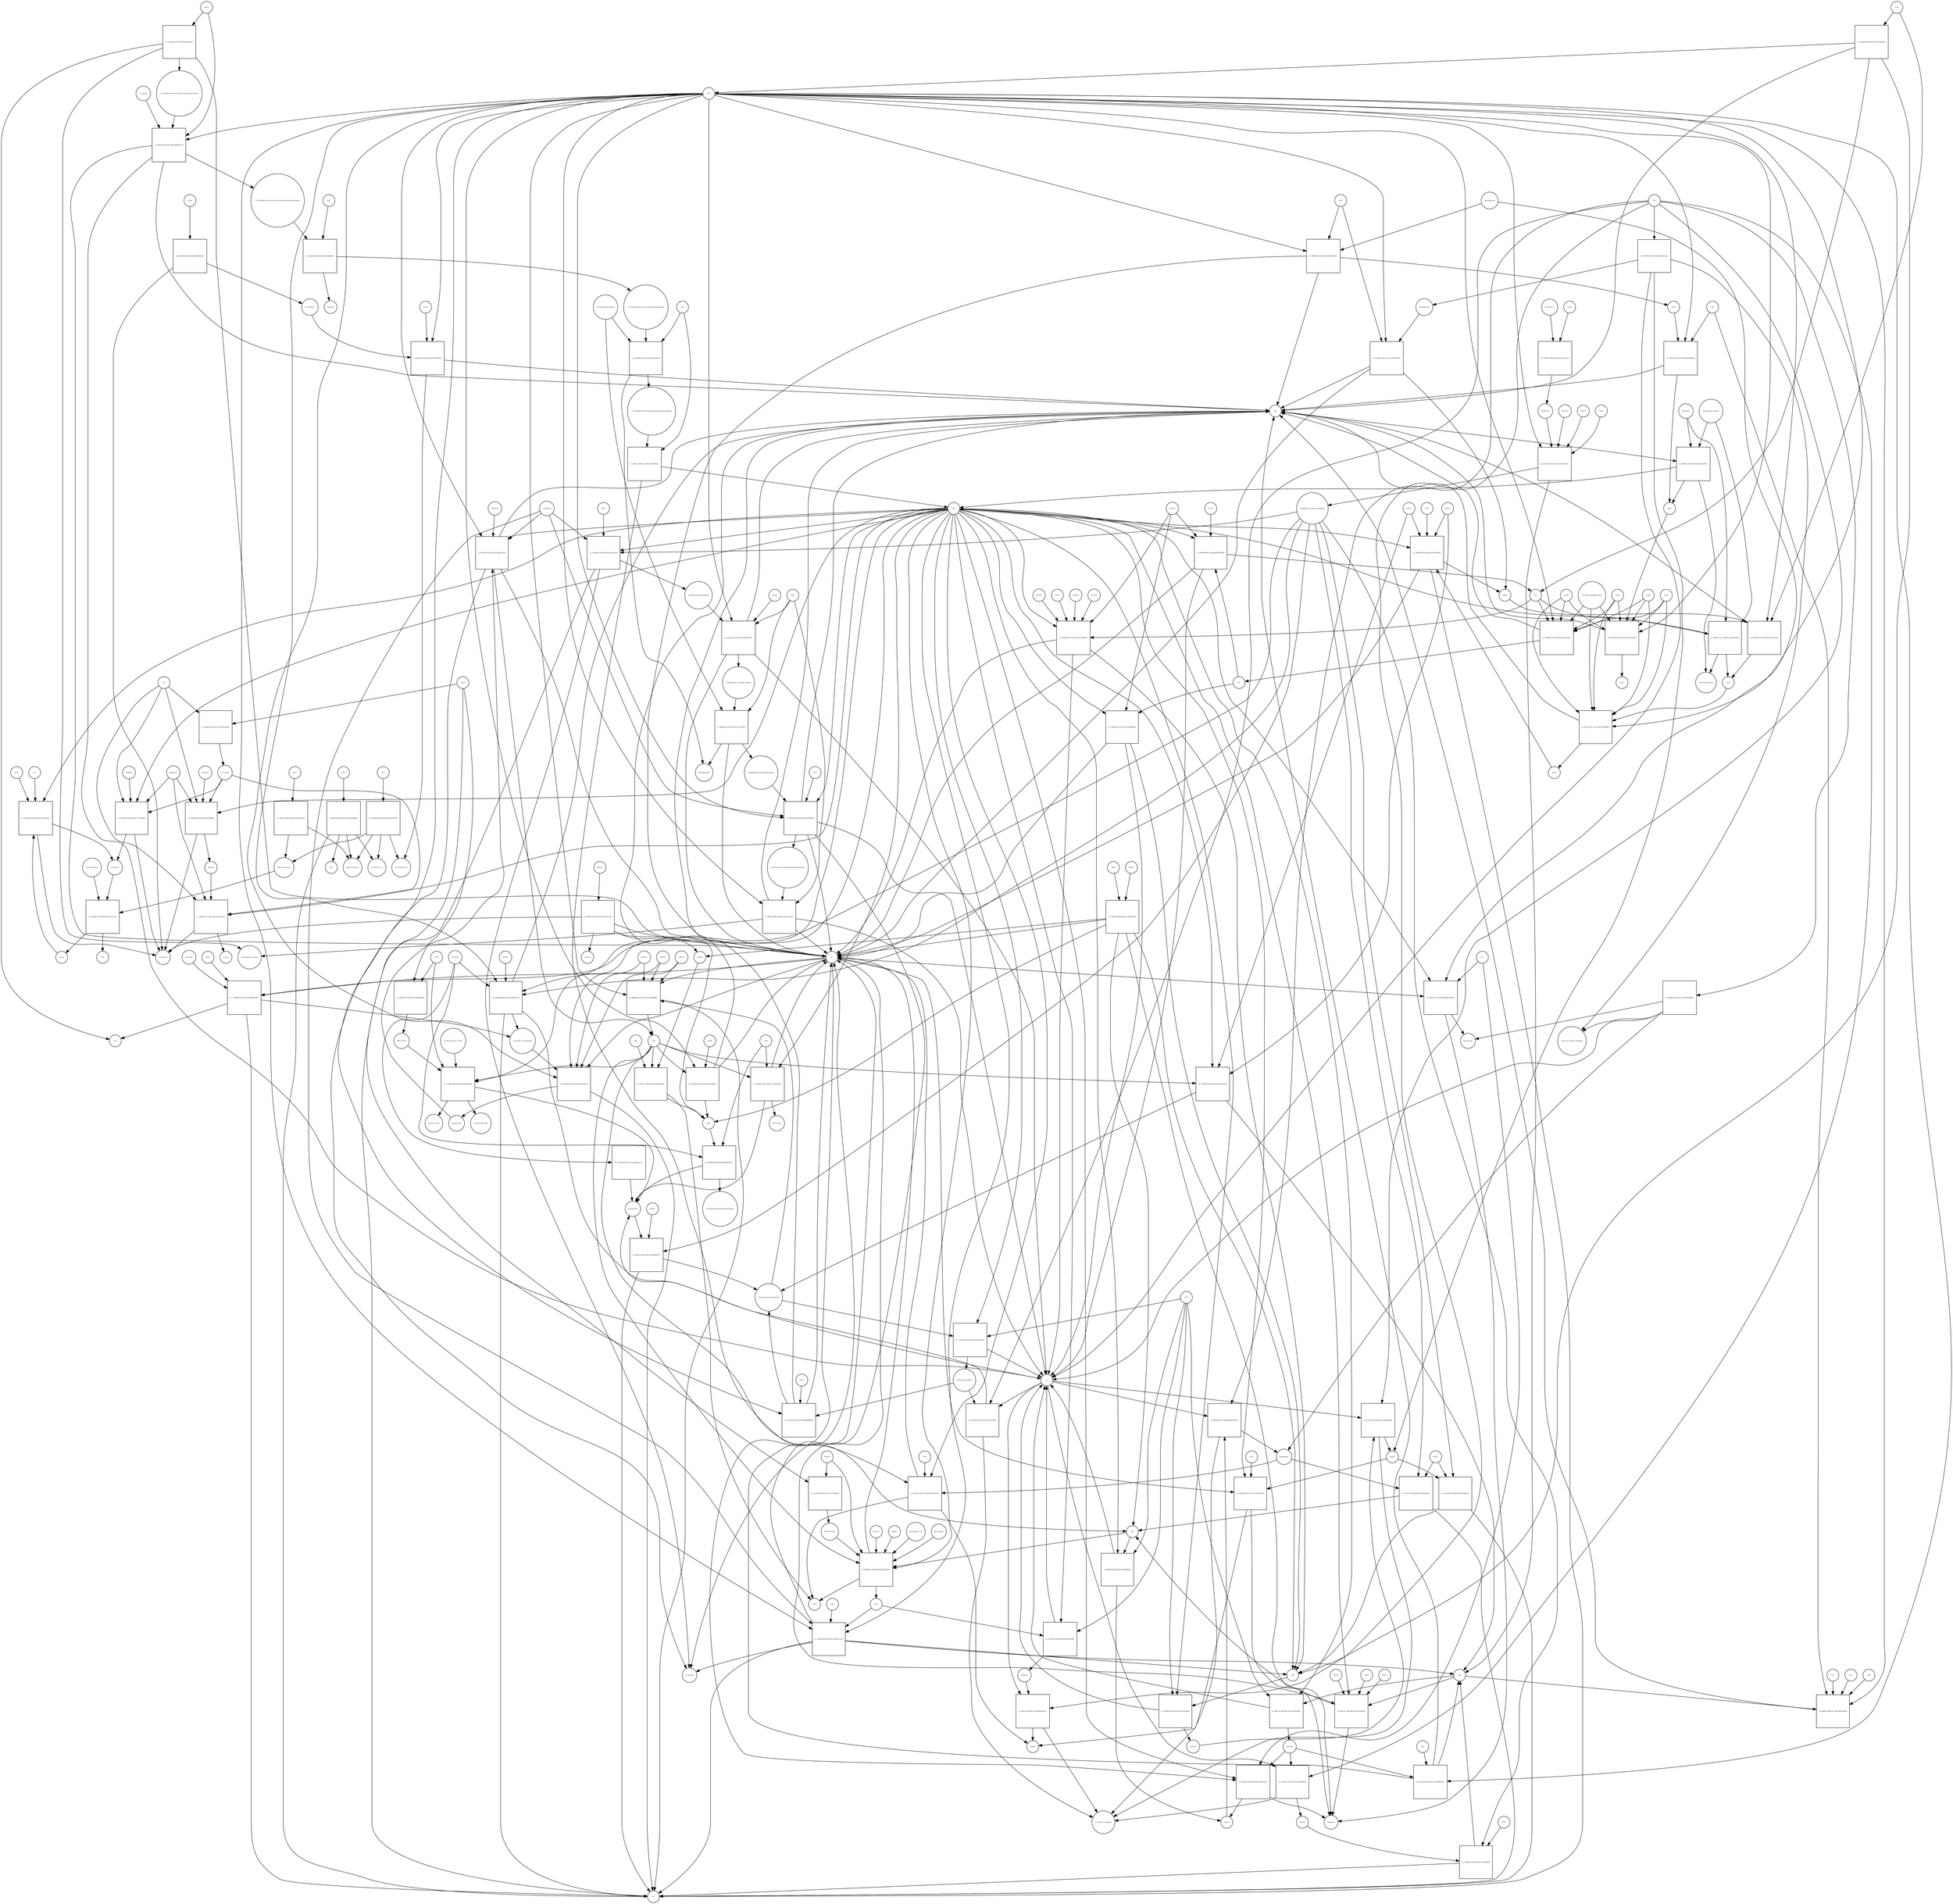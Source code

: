 strict digraph  {
"pr_670e8ab2-9294-44a9-a56d-feeb885b9aa4" [annotation="", bipartite=1, cls=process, fontsize=4, label="pr_670e8ab2-9294-44a9-a56d-feeb885b9aa4", shape=square];
"D-Galactose" [annotation="urn_miriam_obo.chebi_CHEBI%3A27667|urn_miriam_pubchem.compound_439353", bipartite=0, cls="simple chemical", fontsize=4, label="D-Galactose", shape=circle];
"Î±-D-Galactose" [annotation="urn_miriam_obo.chebi_CHEBI%3A28061|urn_miriam_pubchem.compound_439357", bipartite=0, cls="simple chemical", fontsize=4, label="Î±-D-Galactose", shape=circle];
GALM [annotation="", bipartite=0, cls=macromolecule, fontsize=4, label=GALM, shape=circle];
"pr_4e802f3e-7e6e-4606-8d32-6c6f5a99305d" [annotation="", bipartite=1, cls=process, fontsize=4, label="pr_4e802f3e-7e6e-4606-8d32-6c6f5a99305d", shape=square];
"Î±-D-Galactose-1P" [annotation="urn_miriam_obo.chebi_CHEBI%3A17973|urn_miriam_pubchem.compound_123912", bipartite=0, cls="simple chemical", fontsize=4, label="Î±-D-Galactose-1P", shape=circle];
GALK1 [annotation="", bipartite=0, cls=macromolecule, fontsize=4, label=GALK1, shape=circle];
ATP [annotation="urn_miriam_obo.chebi_CHEBI%3A15422|urn_miriam_pubchem.compound_5957", bipartite=0, cls="simple chemical", fontsize=4, label=ATP, shape=circle];
ADP [annotation="urn_miriam_obo.chebi_CHEBI%3A16761|urn_miriam_pubchem.compound_6022", bipartite=0, cls="simple chemical", fontsize=4, label=ADP, shape=circle];
"pr_1b6be755-9b5f-4e0c-be98-981212647409" [annotation="", bipartite=1, cls=process, fontsize=4, label="pr_1b6be755-9b5f-4e0c-be98-981212647409", shape=square];
"UDP-Î±-D-Galactose" [annotation="urn_miriam_obo.chebi_CHEBI%3A66914|urn_miriam_pubchem.compound_18068", bipartite=0, cls="simple chemical", fontsize=4, label="UDP-Î±-D-Galactose", shape=circle];
GALT [annotation="", bipartite=0, cls=macromolecule, fontsize=4, label=GALT, shape=circle];
"UDP-Î±-D-Glucose" [annotation="urn_miriam_obo.chebi_CHEBI%3A46229|urn_miriam_pubchem.compound_8629", bipartite=0, cls="simple chemical", fontsize=4, label="UDP-Î±-D-Glucose", shape=circle];
"Î±-D-Glucose-1-P" [annotation="urn_miriam_obo.chebi_CHEBI%3A29042|urn_miriam_pubchem.compound_439165", bipartite=0, cls="simple chemical", fontsize=4, label="Î±-D-Glucose-1-P", shape=circle];
"pr_8b23e789-82dd-432a-a414-c42beaf3969a" [annotation="", bipartite=1, cls=process, fontsize=4, label="pr_8b23e789-82dd-432a-a414-c42beaf3969a", shape=square];
UGP2 [annotation="", bipartite=0, cls=macromolecule, fontsize=4, label=UGP2, shape=circle];
PPi [annotation="urn_miriam_obo.chebi_CHEBI%3A18361|urn_miriam_pubchem.compound_644102", bipartite=0, cls="simple chemical", fontsize=4, label=PPi, shape=circle];
UTP [annotation="urn_miriam_obo.chebi_CHEBI%3A15713|urn_miriam_pubchem.compound_6133", bipartite=0, cls="simple chemical", fontsize=4, label=UTP, shape=circle];
"pr_c584dfc7-e8ba-4aad-94a1-ca09a99e19cd" [annotation="", bipartite=1, cls=process, fontsize=4, label="pr_c584dfc7-e8ba-4aad-94a1-ca09a99e19cd", shape=square];
GALE [annotation="", bipartite=0, cls=macromolecule, fontsize=4, label=GALE, shape=circle];
Lactose [annotation="urn_miriam_obo.chebi_CHEBI%3A17716|urn_miriam_pubchem.compound_440995", bipartite=0, cls="simple chemical", fontsize=4, label=Lactose, shape=circle];
"pr_7cea4861-da2f-4ede-8d32-e4174922e954" [annotation="", bipartite=1, cls=process, fontsize=4, label="pr_7cea4861-da2f-4ede-8d32-e4174922e954", shape=square];
GLB1 [annotation="", bipartite=0, cls=macromolecule, fontsize=4, label=GLB1, shape=circle];
LCT [annotation="", bipartite=0, cls=macromolecule, fontsize=4, label=LCT, shape=circle];
H2O [annotation="urn_miriam_obo.chebi_CHEBI%3A15377|urn_miriam_pubchem.compound_962", bipartite=0, cls="simple chemical", fontsize=4, label=H2O, shape=circle];
"Î±-D-Glucose" [annotation="urn_miriam_obo.chebi_CHEBI%3A28102|urn_miriam_pubchem.compound_79025", bipartite=0, cls="simple chemical", fontsize=4, label="Î±-D-Glucose", shape=circle];
"pr_fd09ebf7-4f8a-4a46-9c99-7e5e712e785c" [annotation="", bipartite=1, cls=process, fontsize=4, label="pr_fd09ebf7-4f8a-4a46-9c99-7e5e712e785c", shape=square];
Galacitol [annotation="urn_miriam_obo.chebi_CHEBI%3A16813|urn_miriam_pubchem.compound_11850", bipartite=0, cls="simple chemical", fontsize=4, label=Galacitol, shape=circle];
AKR1B1 [annotation="", bipartite=0, cls=macromolecule, fontsize=4, label=AKR1B1, shape=circle];
NADP [annotation="urn_miriam_obo.chebi_CHEBI%3A18009|urn_miriam_pubchem.compound_5886", bipartite=0, cls="simple chemical", fontsize=4, label=NADP, shape=circle];
NADPH [annotation="urn_miriam_obo.chebi_CHEBI%3A16474|urn_miriam_pubchem.compound_5884", bipartite=0, cls="simple chemical", fontsize=4, label=NADPH, shape=circle];
H [annotation="urn_miriam_obo.chebi_CHEBI%3A24636|urn_miriam_pubchem.compound_1038", bipartite=0, cls="simple chemical", fontsize=4, label=H, shape=circle];
Melibiose [annotation="urn_miriam_obo.chebi_CHEBI%3A28053|urn_miriam_pubchem.compound_440658", bipartite=0, cls="simple chemical", fontsize=4, label=Melibiose, shape=circle];
"pr_b17efdab-a75a-4d24-b797-1312f74dff0f" [annotation="", bipartite=1, cls=process, fontsize=4, label="pr_b17efdab-a75a-4d24-b797-1312f74dff0f", shape=square];
GLA [annotation="", bipartite=0, cls=macromolecule, fontsize=4, label=GLA, shape=circle];
GLA_Nsp14 [annotation="", bipartite=0, cls=complex, fontsize=4, label=GLA_Nsp14, shape=circle];
Migalastat [annotation="urn_miriam_pubmed_10866822|urn_miriam_obo.chebi_CHEBI%3A135923|urn_miriam_pubchem.compound_176077", bipartite=0, cls="simple chemical", fontsize=4, label=Migalastat, shape=circle];
Raffinose [annotation="urn_miriam_obo.chebi_CHEBI%3A16634|urn_miriam_pubchem.compound_439242", bipartite=0, cls="simple chemical", fontsize=4, label=Raffinose, shape=circle];
"pr_1abd01a9-17c7-4b0c-bd53-c555617a2ecd" [annotation="", bipartite=1, cls=process, fontsize=4, label="pr_1abd01a9-17c7-4b0c-bd53-c555617a2ecd", shape=square];
Sucrose [annotation="urn_miriam_obo.chebi_CHEBI%3A17992|urn_miriam_pubchem.compound_5988", bipartite=0, cls="simple chemical", fontsize=4, label=Sucrose, shape=circle];
"pr_617026ef-731e-4f92-b299-ae8711bcc2e3" [annotation="", bipartite=1, cls=process, fontsize=4, label="pr_617026ef-731e-4f92-b299-ae8711bcc2e3", shape=square];
"lactose synthetase" [annotation="", bipartite=0, cls=complex, fontsize=4, label="lactose synthetase", shape=circle];
UDP [annotation="urn_miriam_obo.chebi_CHEBI%3A17659|urn_miriam_pubchem.compound_6031", bipartite=0, cls="simple chemical", fontsize=4, label=UDP, shape=circle];
Stachyose [annotation="urn_miriam_obo.chebi_CHEBI%3A17164|urn_miriam_pubchem.compound_439531", bipartite=0, cls="simple chemical", fontsize=4, label=Stachyose, shape=circle];
"pr_1b8f41d2-6d1f-4f2b-a07f-bc4476ff8cfc" [annotation="", bipartite=1, cls=process, fontsize=4, label="pr_1b8f41d2-6d1f-4f2b-a07f-bc4476ff8cfc", shape=square];
NAD [annotation="urn_miriam_obo.chebi_CHEBI%3A15846|urn_miriam_pubchem.compound_5892", bipartite=0, cls="simple chemical", fontsize=4, label=NAD, shape=circle];
"pr_813678fb-af81-4bc4-abd9-76d2c91f9456" [annotation="", bipartite=1, cls=process, fontsize=4, label="pr_813678fb-af81-4bc4-abd9-76d2c91f9456", shape=square];
NADK [annotation="", bipartite=0, cls=macromolecule, fontsize=4, label=NADK, shape=circle];
"pr_129b77e1-f987-4d9e-9bf4-7febf81fc6eb" [annotation="", bipartite=1, cls=process, fontsize=4, label="pr_129b77e1-f987-4d9e-9bf4-7febf81fc6eb", shape=square];
NADH [annotation="urn_miriam_obo.chebi_CHEBI%3A16908|urn_miriam_pubchem.compound_439153", bipartite=0, cls="simple chemical", fontsize=4, label=NADH, shape=circle];
NNT [annotation="", bipartite=0, cls=macromolecule, fontsize=4, label=NNT, shape=circle];
"Deamino-NAD" [annotation="urn_miriam_obo.chebi_CHEBI%3A18304|urn_miriam_pubchem.compound_135421870", bipartite=0, cls="simple chemical", fontsize=4, label="Deamino-NAD", shape=circle];
"pr_f957edfa-181f-4540-b277-946497cf12e8" [annotation="", bipartite=1, cls=process, fontsize=4, label="pr_f957edfa-181f-4540-b277-946497cf12e8", shape=square];
NADSYN1 [annotation=urn_miriam_pubmed_12547821, bipartite=0, cls=macromolecule, fontsize=4, label=NADSYN1, shape=circle];
"L-Glutamine" [annotation="urn_miriam_obo.chebi_CHEBI%3A18050|urn_miriam_pubchem.compound_5961", bipartite=0, cls="simple chemical", fontsize=4, label="L-Glutamine", shape=circle];
"L-Glutamate" [annotation="urn_miriam_obo.chebi_CHEBI%3A16015|urn_miriam_pubchem.compound_33032", bipartite=0, cls="simple chemical", fontsize=4, label="L-Glutamate", shape=circle];
"Nicotinamide D-ribonucleotide" [annotation="urn_miriam_obo.chebi_CHEBI%3A16171|urn_miriam_pubchem.compound_14180", bipartite=0, cls="simple chemical", fontsize=4, label="Nicotinamide D-ribonucleotide", shape=circle];
"pr_d866ed3d-e295-4437-bb27-5eba90fd9de8" [annotation="", bipartite=1, cls=process, fontsize=4, label="pr_d866ed3d-e295-4437-bb27-5eba90fd9de8", shape=square];
NMNAT2 [annotation=urn_miriam_pubmed_12359228, bipartite=0, cls=macromolecule, fontsize=4, label=NMNAT2, shape=circle];
NMNAT1 [annotation=urn_miriam_pubmed_12359228, bipartite=0, cls=macromolecule, fontsize=4, label=NMNAT1, shape=circle];
NMNAT3 [annotation=urn_miriam_pubmed_17402747, bipartite=0, cls=macromolecule, fontsize=4, label=NMNAT3, shape=circle];
"pr_c8077289-a8c2-4bd7-82f2-34831ed13cb6" [annotation="", bipartite=1, cls=process, fontsize=4, label="pr_c8077289-a8c2-4bd7-82f2-34831ed13cb6", shape=square];
ENPP1 [annotation="", bipartite=0, cls=macromolecule, fontsize=4, label=ENPP1, shape=circle];
ENPP3 [annotation="", bipartite=0, cls=macromolecule, fontsize=4, label=ENPP3, shape=circle];
AMP [annotation="urn_miriam_obo.chebi_CHEBI%3A16027|urn_miriam_pubchem.compound_6083", bipartite=0, cls="simple chemical", fontsize=4, label=AMP, shape=circle];
"N-Ribosyl-nicotinamide" [annotation="urn_miriam_obo.chebi_CHEBI%3A15927|urn_miriam_pubchem.compound_439924", bipartite=0, cls="simple chemical", fontsize=4, label="N-Ribosyl-nicotinamide", shape=circle];
"pr_c95c207b-819a-49e8-a3b7-d6e8982b01b9" [annotation="", bipartite=1, cls=process, fontsize=4, label="pr_c95c207b-819a-49e8-a3b7-d6e8982b01b9", shape=square];
NRK1 [annotation="", bipartite=0, cls=macromolecule, fontsize=4, label=NRK1, shape=circle];
"pr_771494c7-49b5-45bf-b226-79b71679006e" [annotation="", bipartite=1, cls=process, fontsize=4, label="pr_771494c7-49b5-45bf-b226-79b71679006e", shape=square];
NT5E [annotation=urn_miriam_pubmed_2848759, bipartite=0, cls=macromolecule, fontsize=4, label=NT5E, shape=circle];
Pi [annotation="urn_miriam_obo.chebi_CHEBI%3A18367|urn_miriam_pubchem.compound_1061", bipartite=0, cls="simple chemical", fontsize=4, label=Pi, shape=circle];
Nicotinate [annotation="urn_miriam_obo.chebi_CHEBI%3A32544|urn_miriam_pubchem.compound_937", bipartite=0, cls="simple chemical", fontsize=4, label=Nicotinate, shape=circle];
"pr_daf90d1b-386d-4a36-919d-2ba0fc5675c7" [annotation="", bipartite=1, cls=process, fontsize=4, label="pr_daf90d1b-386d-4a36-919d-2ba0fc5675c7", shape=square];
Nicotinamide [annotation="urn_miriam_obo.chebi_CHEBI%3A17154|urn_miriam_pubchem.compound_936", bipartite=0, cls="simple chemical", fontsize=4, label=Nicotinamide, shape=circle];
CD38 [annotation=urn_miriam_pubmed_16690024, bipartite=0, cls=macromolecule, fontsize=4, label=CD38, shape=circle];
"nicotinate-adenine dinucleotide phosphate" [annotation="urn_miriam_obo.chebi_CHEBI%3A75967|urn_miriam_pubchem.compound_71768143", bipartite=0, cls="simple chemical", fontsize=4, label="nicotinate-adenine dinucleotide phosphate", shape=circle];
"pr_284a4175-0d8c-43d8-ae29-d22ff8267437" [annotation="", bipartite=1, cls=process, fontsize=4, label="pr_284a4175-0d8c-43d8-ae29-d22ff8267437", shape=square];
NAMPT [annotation="", bipartite=0, cls=macromolecule, fontsize=4, label=NAMPT, shape=circle];
"5-phospho-Î±-D-ribose 1-diphosphate" [annotation="urn_miriam_obo.chebi_CHEBI%3A17111|urn_miriam_pubchem.compound_7339", bipartite=0, cls="simple chemical", fontsize=4, label="5-phospho-Î±-D-ribose 1-diphosphate", shape=circle];
"pr_66eca2f7-def8-43eb-b3e9-a4125579d5f4" [annotation="", bipartite=1, cls=process, fontsize=4, label="pr_66eca2f7-def8-43eb-b3e9-a4125579d5f4", shape=square];
PNP [annotation="", bipartite=0, cls=macromolecule, fontsize=4, label=PNP, shape=circle];
"Î±-D-Ribose 1-phosphate" [annotation="urn_miriam_obo.chebi_CHEBI%3A16300|urn_miriam_pubchem.compound_439236", bipartite=0, cls="simple chemical", fontsize=4, label="Î±-D-Ribose 1-phosphate", shape=circle];
"pr_ece281bb-4444-445b-953b-d90e305a998d" [annotation="", bipartite=1, cls=process, fontsize=4, label="pr_ece281bb-4444-445b-953b-d90e305a998d", shape=square];
SIRT5 [annotation=urn_miriam_pubmed_17694089, bipartite=0, cls=macromolecule, fontsize=4, label=SIRT5, shape=circle];
SIRT5_Nsp14 [annotation="", bipartite=0, cls=complex, fontsize=4, label=SIRT5_Nsp14, shape=circle];
"Histone N6-acetyl-L-lysine" [annotation="urn_miriam_pubchem.substance_5094", bipartite=0, cls="simple chemical", fontsize=4, label="Histone N6-acetyl-L-lysine", shape=circle];
"O-Acetyl-ADP-ribose" [annotation="urn_miriam_obo.chebi_CHEBI%3A76279|urn_miriam_pubchem.compound_72193709", bipartite=0, cls="simple chemical", fontsize=4, label="O-Acetyl-ADP-ribose", shape=circle];
"Histone-L-lysine" [annotation="urn_miriam_obo.chebi_CHEBI%3A5738|urn_miriam_pubchem.substance_5447|urn_miriam_pubchem.substance_223439948", bipartite=0, cls="simple chemical", fontsize=4, label="Histone-L-lysine", shape=circle];
"pr_c196036c-b458-42c8-92c7-73e24c0959f7" [annotation="", bipartite=1, cls=process, fontsize=4, label="pr_c196036c-b458-42c8-92c7-73e24c0959f7", shape=square];
"ADP-D-ribose" [annotation="urn_miriam_obo.chebi_CHEBI%3A16960|urn_miriam_pubchem.compound_33576", bipartite=0, cls="simple chemical", fontsize=4, label="ADP-D-ribose", shape=circle];
"Nicotinate D-ribonucleotide" [annotation="urn_miriam_obo.chebi_CHEBI%3A15763|urn_miriam_pubchem.compound_121992", bipartite=0, cls="simple chemical", fontsize=4, label="Nicotinate D-ribonucleotide", shape=circle];
"pr_01ec07fb-02da-45a7-8a0d-a5750163f786" [annotation="", bipartite=1, cls=process, fontsize=4, label="pr_01ec07fb-02da-45a7-8a0d-a5750163f786", shape=square];
Quinolinate [annotation="urn_miriam_obo.chebi_CHEBI%3A16675|urn_miriam_pubchem.compound_1066", bipartite=0, cls="simple chemical", fontsize=4, label=Quinolinate, shape=circle];
"pr_119443b8-92e7-4b4e-b550-91bbed8c1f4b" [annotation="", bipartite=1, cls=process, fontsize=4, label="pr_119443b8-92e7-4b4e-b550-91bbed8c1f4b", shape=square];
QPRT [annotation="", bipartite=0, cls=macromolecule, fontsize=4, label=QPRT, shape=circle];
CO2 [annotation="urn_miriam_obo.chebi_CHEBI%3A16526|urn_miriam_pubchem.compound_280", bipartite=0, cls="simple chemical", fontsize=4, label=CO2, shape=circle];
"pr_7e54eb2b-8b2f-4fd3-842f-252ed2517efe" [annotation="", bipartite=1, cls=process, fontsize=4, label="pr_7e54eb2b-8b2f-4fd3-842f-252ed2517efe", shape=square];
NAPRT1 [annotation="", bipartite=0, cls=macromolecule, fontsize=4, label=NAPRT1, shape=circle];
"pr_a4191289-5879-4c39-a7ee-5469eacec11c" [annotation="", bipartite=1, cls=process, fontsize=4, label="pr_a4191289-5879-4c39-a7ee-5469eacec11c", shape=square];
"Î±D-Ribose 1P" [annotation="urn_miriam_obo.chebi_CHEBI%3A16300|urn_miriam_pubchem.compound_439236", bipartite=0, cls="simple chemical", fontsize=4, label="Î±D-Ribose 1P", shape=circle];
"pr_159078a1-4566-4b17-9f99-61b4ec7c1eb4" [annotation="", bipartite=1, cls=process, fontsize=4, label="pr_159078a1-4566-4b17-9f99-61b4ec7c1eb4", shape=square];
"D-Ribose 5P" [annotation="urn_miriam_obo.chebi_CHEBI%3A78679|urn_miriam_pubchem.compound_439167", bipartite=0, cls="simple chemical", fontsize=4, label="D-Ribose 5P", shape=circle];
PGM2 [annotation="", bipartite=0, cls=macromolecule, fontsize=4, label=PGM2, shape=circle];
"pr_0a3faa43-b722-45bc-9dc5-25eecf349ec8" [annotation="", bipartite=1, cls=process, fontsize=4, label="pr_0a3faa43-b722-45bc-9dc5-25eecf349ec8", shape=square];
PRPS1 [annotation="", bipartite=0, cls=macromolecule, fontsize=4, label=PRPS1, shape=circle];
PRPS2 [annotation="", bipartite=0, cls=macromolecule, fontsize=4, label=PRPS2, shape=circle];
PRPS1L1 [annotation="", bipartite=0, cls=macromolecule, fontsize=4, label=PRPS1L1, shape=circle];
"pr_cb1c0f8c-4cdb-44ff-8e30-eee18207e45d" [annotation="", bipartite=1, cls=process, fontsize=4, label="pr_cb1c0f8c-4cdb-44ff-8e30-eee18207e45d", shape=square];
"5-phospho-beta-D-ribosylamine" [annotation="urn_miriam_obo.chebi_CHEBI%3A37737|urn_miriam_pubchem.compound_439905", bipartite=0, cls="simple chemical", fontsize=4, label="5-phospho-beta-D-ribosylamine", shape=circle];
PPAT [annotation="", bipartite=0, cls=macromolecule, fontsize=4, label=PPAT, shape=circle];
"pr_2cd45ac8-ccaf-44e9-b9cc-005b83573330" [annotation="", bipartite=1, cls=process, fontsize=4, label="pr_2cd45ac8-ccaf-44e9-b9cc-005b83573330", shape=square];
"5-phospho-beta-D-ribosylglycinamide" [annotation="urn_miriam_obo.chebi_CHEBI%3A143788|urn_miriam_pubchem.compound_129630972", bipartite=0, cls="simple chemical", fontsize=4, label="5-phospho-beta-D-ribosylglycinamide", shape=circle];
GART [annotation="", bipartite=0, cls=macromolecule, fontsize=4, label=GART, shape=circle];
Glycine [annotation="urn_miriam_obo.chebi_CHEBI%3A15428|urn_miriam_pubchem.compound_750", bipartite=0, cls="simple chemical", fontsize=4, label=Glycine, shape=circle];
"pr_a6f81bf3-4a13-4730-9cb1-61aa73790959" [annotation="", bipartite=1, cls=process, fontsize=4, label="pr_a6f81bf3-4a13-4730-9cb1-61aa73790959", shape=square];
"5-phosphoribosyl-N-formylglycinamide" [annotation="urn_miriam_pubchem.compound_129652037", bipartite=0, cls="simple chemical", fontsize=4, label="5-phosphoribosyl-N-formylglycinamide", shape=circle];
"10-Formyltetrahydrofolate" [annotation="urn_miriam_obo.chebi_CHEBI%3A15637|urn_miriam_pubchem.compound_135450591", bipartite=0, cls="simple chemical", fontsize=4, label="10-Formyltetrahydrofolate", shape=circle];
Tetrahydrofolate [annotation="urn_miriam_obo.chebi_CHEBI%3A67016|urn_miriam_pubchem.compound_135444742", bipartite=0, cls="simple chemical", fontsize=4, label=Tetrahydrofolate, shape=circle];
"pr_25d81406-5b28-459e-8823-6bf8c6f997b4" [annotation="", bipartite=1, cls=process, fontsize=4, label="pr_25d81406-5b28-459e-8823-6bf8c6f997b4", shape=square];
"2-(Formamido)-N1-(5'-phosphoribosyl)acetamidine" [annotation="urn_miriam_pubchem.compound_5462266", bipartite=0, cls="simple chemical", fontsize=4, label="2-(Formamido)-N1-(5'-phosphoribosyl)acetamidine", shape=circle];
PFAS [annotation="", bipartite=0, cls=macromolecule, fontsize=4, label=PFAS, shape=circle];
"pr_32fb67a6-9f8a-47ad-9aac-b92ec118ae25" [annotation="", bipartite=1, cls=process, fontsize=4, label="pr_32fb67a6-9f8a-47ad-9aac-b92ec118ae25", shape=square];
"Aminoimidazole ribotide" [annotation="urn_miriam_obo.chebi_CHEBI%3A138560|urn_miriam_pubchem.compound_161500", bipartite=0, cls="simple chemical", fontsize=4, label="Aminoimidazole ribotide", shape=circle];
"pr_c5c5df2d-cee7-455e-8953-6972fcdf6255" [annotation="", bipartite=1, cls=process, fontsize=4, label="pr_c5c5df2d-cee7-455e-8953-6972fcdf6255", shape=square];
"1-(5-Phospho-D-ribosyl)-5-amino-4-imidazolecarboxylate" [annotation="urn_miriam_obo.chebi_CHEBI%3A28413|urn_miriam_pubchem.compound_165388", bipartite=0, cls="simple chemical", fontsize=4, label="1-(5-Phospho-D-ribosyl)-5-amino-4-imidazolecarboxylate", shape=circle];
PAICS [annotation="", bipartite=0, cls=macromolecule, fontsize=4, label=PAICS, shape=circle];
"pr_5a3dce47-a9d1-42e2-9bba-490beb6747f8" [annotation="", bipartite=1, cls=process, fontsize=4, label="pr_5a3dce47-a9d1-42e2-9bba-490beb6747f8", shape=square];
"1-(5'-Phosphoribosyl)-5-amino-4-(N-succinocarboxamide)-imidazole" [annotation="urn_miriam_obo.chebi_CHEBI%3A18319|urn_miriam_pubchem.compound_160666", bipartite=0, cls="simple chemical", fontsize=4, label="1-(5'-Phosphoribosyl)-5-amino-4-(N-succinocarboxamide)-imidazole", shape=circle];
"L-Aspartate" [annotation="urn_miriam_obo.chebi_CHEBI%3A17053|urn_miriam_pubchem.compound_5960", bipartite=0, cls="simple chemical", fontsize=4, label="L-Aspartate", shape=circle];
"pr_c62341ee-b6d8-419f-a603-50a24206be52" [annotation="", bipartite=1, cls=process, fontsize=4, label="pr_c62341ee-b6d8-419f-a603-50a24206be52", shape=square];
"1-(5'-Phosphoribosyl)-5-amino-4-imidazolecarboxamide" [annotation="urn_miriam_obo.chebi_CHEBI%3A18406|urn_miriam_pubchem.compound_65110", bipartite=0, cls="simple chemical", fontsize=4, label="1-(5'-Phosphoribosyl)-5-amino-4-imidazolecarboxamide", shape=circle];
ADSL [annotation="", bipartite=0, cls=macromolecule, fontsize=4, label=ADSL, shape=circle];
Fumarate [annotation="urn_miriam_obo.chebi_CHEBI%3A29806|urn_miriam_pubchem.compound_5460307", bipartite=0, cls="simple chemical", fontsize=4, label=Fumarate, shape=circle];
"pr_e3bd80d2-f3e1-4f73-b0d5-f073a168e469" [annotation="", bipartite=1, cls=process, fontsize=4, label="pr_e3bd80d2-f3e1-4f73-b0d5-f073a168e469", shape=square];
"1-(5'-Phosphoribosyl)-5-formamido-4-imidazolecarboxamide" [annotation="urn_miriam_obo.chebi_CHEBI%3A18381|urn_miriam_pubchem.compound_166760", bipartite=0, cls="simple chemical", fontsize=4, label="1-(5'-Phosphoribosyl)-5-formamido-4-imidazolecarboxamide", shape=circle];
ATIC [annotation="", bipartite=0, cls=macromolecule, fontsize=4, label=ATIC, shape=circle];
"pr_355551cb-0692-4d7e-b961-8f76dbd030aa" [annotation="", bipartite=1, cls=process, fontsize=4, label="pr_355551cb-0692-4d7e-b961-8f76dbd030aa", shape=square];
IMP [annotation="urn_miriam_obo.chebi_CHEBI%3A17202|urn_miriam_pubchem.compound_135398640", bipartite=0, cls="simple chemical", fontsize=4, label=IMP, shape=circle];
"pr_95bbafdc-a2a9-4000-8d0b-eed579de241f" [annotation="", bipartite=1, cls=process, fontsize=4, label="pr_95bbafdc-a2a9-4000-8d0b-eed579de241f", shape=square];
XMP [annotation="urn_miriam_obo.chebi_CHEBI%3A15652|urn_miriam_pubchem.compound_73323", bipartite=0, cls="simple chemical", fontsize=4, label=XMP, shape=circle];
IMPDH1 [annotation="", bipartite=0, cls=macromolecule, fontsize=4, label=IMPDH1, shape=circle];
IMPDH2 [annotation="", bipartite=0, cls=macromolecule, fontsize=4, label=IMPDH2, shape=circle];
IMPDH2_Nsp14 [annotation="", bipartite=0, cls=complex, fontsize=4, label=IMPDH2_Nsp14, shape=circle];
"Mycophenolic acid" [annotation="urn_miriam_pubmed_5799033|urn_miriam_obo.chebi_CHEBI%3A168396|urn_miriam_pubchem.compound_446541", bipartite=0, cls="simple chemical", fontsize=4, label="Mycophenolic acid", shape=circle];
Merimepodib [annotation="urn_miriam_pubmed_10878288|urn_miriam_pubchem.compound_53241", bipartite=0, cls="simple chemical", fontsize=4, label=Merimepodib, shape=circle];
Ribavirin [annotation="urn_miriam_pubmed_22555152|urn_miriam_obo.chebi_CHEBI%3A63580|urn_miriam_pubchem.compound_37542", bipartite=0, cls="simple chemical", fontsize=4, label=Ribavirin, shape=circle];
"pr_2ef03fc9-de38-40fc-88ac-5880ccdc1b2e" [annotation="", bipartite=1, cls=process, fontsize=4, label="pr_2ef03fc9-de38-40fc-88ac-5880ccdc1b2e", shape=square];
GMP [annotation="urn_miriam_obo.chebi_CHEBI%3A17345|urn_miriam_pubchem.compound_135398631", bipartite=0, cls="simple chemical", fontsize=4, label=GMP, shape=circle];
GMPS [annotation=urn_miriam_pubmed_8089153, bipartite=0, cls=macromolecule, fontsize=4, label=GMPS, shape=circle];
"pr_743002fa-4828-4068-91b9-4ce254926f9a" [annotation="", bipartite=1, cls=process, fontsize=4, label="pr_743002fa-4828-4068-91b9-4ce254926f9a", shape=square];
GDP [annotation="urn_miriam_obo.chebi_CHEBI%3A17552|urn_miriam_pubchem.compound_135398619", bipartite=0, cls="simple chemical", fontsize=4, label=GDP, shape=circle];
GUK1 [annotation=urn_miriam_pubmed_8663313, bipartite=0, cls=macromolecule, fontsize=4, label=GUK1, shape=circle];
"pr_5c087008-5114-4f56-93d8-de156a56759e" [annotation="", bipartite=1, cls=process, fontsize=4, label="pr_5c087008-5114-4f56-93d8-de156a56759e", shape=square];
GTP [annotation="urn_miriam_obo.chebi_CHEBI%3A15996|urn_miriam_pubchem.compound_35398633", bipartite=0, cls="simple chemical", fontsize=4, label=GTP, shape=circle];
NME3 [annotation="", bipartite=0, cls=macromolecule, fontsize=4, label=NME3, shape=circle];
"Nucleoside diphosphate kinase" [annotation="", bipartite=0, cls=complex, fontsize=4, label="Nucleoside diphosphate kinase", shape=circle];
NME5 [annotation="", bipartite=0, cls=macromolecule, fontsize=4, label=NME5, shape=circle];
NME6 [annotation="", bipartite=0, cls=macromolecule, fontsize=4, label=NME6, shape=circle];
NME7 [annotation="", bipartite=0, cls=macromolecule, fontsize=4, label=NME7, shape=circle];
"pr_5681a7f2-3c1c-42f8-ab75-b58780ea655f" [annotation="", bipartite=1, cls=process, fontsize=4, label="pr_5681a7f2-3c1c-42f8-ab75-b58780ea655f", shape=square];
dGDP [annotation="urn_miriam_obo.chebi_CHEBI%3A28862|urn_miriam_pubchem.compound_135398595", bipartite=0, cls="simple chemical", fontsize=4, label=dGDP, shape=circle];
"ribonucleoside reductase" [annotation="", bipartite=0, cls=complex, fontsize=4, label="ribonucleoside reductase", shape=circle];
Thioredoxin [annotation="urn_miriam_obo.chebi_CHEBI%3A15033|urn_miriam_pubchem.substance_223441017|urn_miriam_pubchem.substance_3635", bipartite=0, cls="simple chemical", fontsize=4, label=Thioredoxin, shape=circle];
"Thioredoxin disulfide" [annotation="urn_miriam_obo.chebi_CHEBI%3A18191|urn_miriam_pubchem.substance_11533266|urn_miriam_pubchem.substance_3636", bipartite=0, cls="simple chemical", fontsize=4, label="Thioredoxin disulfide", shape=circle];
"pr_ba6ce713-f417-4311-9c9b-f951d900f83a" [annotation="", bipartite=1, cls=process, fontsize=4, label="pr_ba6ce713-f417-4311-9c9b-f951d900f83a", shape=square];
dGTP [annotation="urn_miriam_obo.chebi_CHEBI%3A16497|urn_miriam_pubchem.compound_135398599", bipartite=0, cls="simple chemical", fontsize=4, label=dGTP, shape=circle];
dGMP [annotation="urn_miriam_obo.chebi_CHEBI%3A16192|urn_miriam_pubchem.compound_135398597", bipartite=0, cls="simple chemical", fontsize=4, label=dGMP, shape=circle];
"pr_24233fab-e3f1-4e06-8934-782c97156934" [annotation="", bipartite=1, cls=process, fontsize=4, label="pr_24233fab-e3f1-4e06-8934-782c97156934", shape=square];
Deoxyguanosine [annotation="urn_miriam_obo.chebi_CHEBI%3A17172|urn_miriam_pubchem.compound_135398592", bipartite=0, cls="simple chemical", fontsize=4, label=Deoxyguanosine, shape=circle];
"pr_4da4695c-e995-4ccd-aecf-b05011b65fd5" [annotation="", bipartite=1, cls=process, fontsize=4, label="pr_4da4695c-e995-4ccd-aecf-b05011b65fd5", shape=square];
DCK [annotation="", bipartite=0, cls=macromolecule, fontsize=4, label=DCK, shape=circle];
"pr_f1d799e3-4879-40b1-a8be-f5ef692c2a91" [annotation="", bipartite=1, cls=process, fontsize=4, label="pr_f1d799e3-4879-40b1-a8be-f5ef692c2a91", shape=square];
Guanine [annotation="urn_miriam_obo.chebi_CHEBI%3A16235|urn_miriam_pubchem.compound_135398634", bipartite=0, cls="simple chemical", fontsize=4, label=Guanine, shape=circle];
"2-deoxy-Î±-D-ribose 1-phosphate" [annotation="urn_miriam_obo.chebi_CHEBI%3A28542|urn_miriam_pubchem.compound_439287", bipartite=0, cls="simple chemical", fontsize=4, label="2-deoxy-Î±-D-ribose 1-phosphate", shape=circle];
"pr_c0d07982-9eae-4549-ba01-61478fbcdf13" [annotation="", bipartite=1, cls=process, fontsize=4, label="pr_c0d07982-9eae-4549-ba01-61478fbcdf13", shape=square];
ITPA [annotation="", bipartite=0, cls=macromolecule, fontsize=4, label=ITPA, shape=circle];
"pr_a7047310-dc19-44bf-9b82-3f3f5c4b574e" [annotation="", bipartite=1, cls=process, fontsize=4, label="pr_a7047310-dc19-44bf-9b82-3f3f5c4b574e", shape=square];
HPRT1 [annotation="", bipartite=0, cls=macromolecule, fontsize=4, label=HPRT1, shape=circle];
Guanosine [annotation="urn_miriam_obo.chebi_CHEBI%3A16750|urn_miriam_pubchem.compound_135398635", bipartite=0, cls="simple chemical", fontsize=4, label=Guanosine, shape=circle];
"pr_921a3161-93ec-4a26-aa52-28c5034adfe8" [annotation="", bipartite=1, cls=process, fontsize=4, label="pr_921a3161-93ec-4a26-aa52-28c5034adfe8", shape=square];
"pr_a9810ffa-8363-42fa-87a1-ab135358addd" [annotation="", bipartite=1, cls=process, fontsize=4, label="pr_a9810ffa-8363-42fa-87a1-ab135358addd", shape=square];
"pr_9b7656f9-d99a-442d-88d9-f4f57b51068f" [annotation="", bipartite=1, cls=process, fontsize=4, label="pr_9b7656f9-d99a-442d-88d9-f4f57b51068f", shape=square];
ENTPD2 [annotation="", bipartite=0, cls=macromolecule, fontsize=4, label=ENTPD2, shape=circle];
NTPCR [annotation="", bipartite=0, cls=macromolecule, fontsize=4, label=NTPCR, shape=circle];
"pr_e5942f0c-4f5c-46f1-a4cc-261d8db2f565" [annotation="", bipartite=1, cls=process, fontsize=4, label="pr_e5942f0c-4f5c-46f1-a4cc-261d8db2f565", shape=square];
"pr_218476c0-4271-4187-8cb1-9c1012bd95ee" [annotation="", bipartite=1, cls=process, fontsize=4, label="pr_218476c0-4271-4187-8cb1-9c1012bd95ee", shape=square];
ENTPD4 [annotation="", bipartite=0, cls=macromolecule, fontsize=4, label=ENTPD4, shape=circle];
ENTPD5 [annotation="", bipartite=0, cls=macromolecule, fontsize=4, label=ENTPD5, shape=circle];
ENTPD6 [annotation="", bipartite=0, cls=macromolecule, fontsize=4, label=ENTPD6, shape=circle];
CANT1 [annotation="", bipartite=0, cls=macromolecule, fontsize=4, label=CANT1, shape=circle];
"pr_54b48724-4d8f-4236-abec-0456f9cb8fc6" [annotation="", bipartite=1, cls=process, fontsize=4, label="pr_54b48724-4d8f-4236-abec-0456f9cb8fc6", shape=square];
GMPR [annotation="", bipartite=0, cls=macromolecule, fontsize=4, label=GMPR, shape=circle];
GMPR2 [annotation="", bipartite=0, cls=macromolecule, fontsize=4, label=GMPR2, shape=circle];
Ammonium [annotation="urn_miriam_obo.chebi_CHEBI%3A28938|urn_miriam_pubchem.compound_223", bipartite=0, cls="simple chemical", fontsize=4, label=Ammonium, shape=circle];
"pr_49567cac-7930-4260-b6cd-3e335f2f64d5" [annotation="", bipartite=1, cls=process, fontsize=4, label="pr_49567cac-7930-4260-b6cd-3e335f2f64d5", shape=square];
AMDP2 [annotation="", bipartite=0, cls=macromolecule, fontsize=4, label=AMDP2, shape=circle];
AMPD1 [annotation="", bipartite=0, cls=macromolecule, fontsize=4, label=AMPD1, shape=circle];
AMPD3 [annotation="", bipartite=0, cls=macromolecule, fontsize=4, label=AMPD3, shape=circle];
"pr_1da78395-3456-4838-bef3-9d52e68184bb" [annotation="", bipartite=1, cls=process, fontsize=4, label="pr_1da78395-3456-4838-bef3-9d52e68184bb", shape=square];
Xanthosine [annotation="urn_miriam_obo.chebi_CHEBI%3A18107|urn_miriam_pubchem.compound_64959", bipartite=0, cls="simple chemical", fontsize=4, label=Xanthosine, shape=circle];
"pr_18a1b77d-40be-4f1a-a639-8a8eb6138417" [annotation="", bipartite=1, cls=process, fontsize=4, label="pr_18a1b77d-40be-4f1a-a639-8a8eb6138417", shape=square];
Xanthine [annotation="urn_miriam_obo.chebi_CHEBI%3A15318|urn_miriam_pubchem.compound_1188", bipartite=0, cls="simple chemical", fontsize=4, label=Xanthine, shape=circle];
"pr_6f10f06b-be83-4b68-a01a-adf028f64aa7" [annotation="", bipartite=1, cls=process, fontsize=4, label="pr_6f10f06b-be83-4b68-a01a-adf028f64aa7", shape=square];
Inosine [annotation="urn_miriam_obo.chebi_CHEBI%3A17596|urn_miriam_pubchem.compound_35398641", bipartite=0, cls="simple chemical", fontsize=4, label=Inosine, shape=circle];
"pr_8959005b-2fbc-4a4b-a8b5-0d993a19fc25" [annotation="", bipartite=1, cls=process, fontsize=4, label="pr_8959005b-2fbc-4a4b-a8b5-0d993a19fc25", shape=square];
Hypoxanthine [annotation="urn_miriam_obo.chebi_CHEBI%3A17368|urn_miriam_pubchem.compound_135398638", bipartite=0, cls="simple chemical", fontsize=4, label=Hypoxanthine, shape=circle];
"pr_0511320c-8d2e-45e0-b8ea-9bf7cab611db" [annotation="", bipartite=1, cls=process, fontsize=4, label="pr_0511320c-8d2e-45e0-b8ea-9bf7cab611db", shape=square];
XDH [annotation="", bipartite=0, cls=macromolecule, fontsize=4, label=XDH, shape=circle];
"pr_6494980f-dafa-4911-aaf7-3f56a591938a" [annotation="", bipartite=1, cls=process, fontsize=4, label="pr_6494980f-dafa-4911-aaf7-3f56a591938a", shape=square];
GDA [annotation="", bipartite=0, cls=macromolecule, fontsize=4, label=GDA, shape=circle];
"pr_51671f23-1798-4d28-84c2-20546e2dd3e7" [annotation="", bipartite=1, cls=process, fontsize=4, label="pr_51671f23-1798-4d28-84c2-20546e2dd3e7", shape=square];
Adenosine [annotation="urn_miriam_obo.chebi_CHEBI%3A16335|urn_miriam_pubchem.compound_60961", bipartite=0, cls="simple chemical", fontsize=4, label=Adenosine, shape=circle];
"pr_871b5b70-b222-4a83-999d-21ac0f512493" [annotation="", bipartite=1, cls=process, fontsize=4, label="pr_871b5b70-b222-4a83-999d-21ac0f512493", shape=square];
ADA [annotation="", bipartite=0, cls=macromolecule, fontsize=4, label=ADA, shape=circle];
"pr_4e021c06-c842-4039-bce3-ca49f58e553a" [annotation="", bipartite=1, cls=process, fontsize=4, label="pr_4e021c06-c842-4039-bce3-ca49f58e553a", shape=square];
ADK [annotation="", bipartite=0, cls=macromolecule, fontsize=4, label=ADK, shape=circle];
"pr_660e1276-5eb9-406c-ab1a-30910faedb93" [annotation="", bipartite=1, cls=process, fontsize=4, label="pr_660e1276-5eb9-406c-ab1a-30910faedb93", shape=square];
"pr_ca322a67-d919-4f13-aa22-eb92e04ab1ff" [annotation="", bipartite=1, cls=process, fontsize=4, label="pr_ca322a67-d919-4f13-aa22-eb92e04ab1ff", shape=square];
Adenine [annotation="urn_miriam_obo.chebi_CHEBI%3A16708|urn_miriam_pubchem.compound_190", bipartite=0, cls="simple chemical", fontsize=4, label=Adenine, shape=circle];
"pr_828f428c-51e8-4200-b0fc-f40c92796bd0" [annotation="", bipartite=1, cls=process, fontsize=4, label="pr_828f428c-51e8-4200-b0fc-f40c92796bd0", shape=square];
APRT [annotation="", bipartite=0, cls=macromolecule, fontsize=4, label=APRT, shape=circle];
"pr_8ef9de33-4f94-49c7-99ae-40047efed636" [annotation="", bipartite=1, cls=process, fontsize=4, label="pr_8ef9de33-4f94-49c7-99ae-40047efed636", shape=square];
AK5 [annotation="", bipartite=0, cls=macromolecule, fontsize=4, label=AK5, shape=circle];
AK7 [annotation="", bipartite=0, cls=macromolecule, fontsize=4, label=AK7, shape=circle];
AK1 [annotation="", bipartite=0, cls=macromolecule, fontsize=4, label=AK1, shape=circle];
AK8 [annotation="", bipartite=0, cls=macromolecule, fontsize=4, label=AK8, shape=circle];
"pr_c0da805a-91b2-48ca-aeab-90ee9f98d6a9" [annotation="", bipartite=1, cls=process, fontsize=4, label="pr_c0da805a-91b2-48ca-aeab-90ee9f98d6a9", shape=square];
Deoxyinosine [annotation="urn_miriam_obo.chebi_CHEBI%3A28997|urn_miriam_pubchem.compound_135398593", bipartite=0, cls="simple chemical", fontsize=4, label=Deoxyinosine, shape=circle];
Deoxyadenosine [annotation="urn_miriam_obo.chebi_CHEBI%3A17256|urn_miriam_pubchem.compound_13730", bipartite=0, cls="simple chemical", fontsize=4, label=Deoxyadenosine, shape=circle];
"pr_10542103-7129-4587-bd59-886225c01d12" [annotation="", bipartite=1, cls=process, fontsize=4, label="pr_10542103-7129-4587-bd59-886225c01d12", shape=square];
"pr_3b968d9a-d375-4255-afbe-0bdb691b15e5" [annotation="", bipartite=1, cls=process, fontsize=4, label="pr_3b968d9a-d375-4255-afbe-0bdb691b15e5", shape=square];
dAMP [annotation="urn_miriam_obo.chebi_CHEBI%3A17713|urn_miriam_pubchem.compound_12599", bipartite=0, cls="simple chemical", fontsize=4, label=dAMP, shape=circle];
"pr_432914a5-0435-4016-99d2-38dbbd6389ed" [annotation="", bipartite=1, cls=process, fontsize=4, label="pr_432914a5-0435-4016-99d2-38dbbd6389ed", shape=square];
dADP [annotation="urn_miriam_obo.chebi_CHEBI%3A16174|urn_miriam_pubchem.compound_188966", bipartite=0, cls="simple chemical", fontsize=4, label=dADP, shape=circle];
"pr_bfcec928-05d7-4366-b33a-91b159e16823" [annotation="", bipartite=1, cls=process, fontsize=4, label="pr_bfcec928-05d7-4366-b33a-91b159e16823", shape=square];
dATP [annotation="urn_miriam_obo.chebi_CHEBI%3A16284|urn_miriam_pubchem.compound_15993", bipartite=0, cls="simple chemical", fontsize=4, label=dATP, shape=circle];
"pr_24032bb3-aa68-40d4-9d6a-4efbae4979a4" [annotation="", bipartite=1, cls=process, fontsize=4, label="pr_24032bb3-aa68-40d4-9d6a-4efbae4979a4", shape=square];
"pr_a603f566-507c-4f63-aa1a-342e49870c9f" [annotation="", bipartite=1, cls=process, fontsize=4, label="pr_a603f566-507c-4f63-aa1a-342e49870c9f", shape=square];
Nsp14 [annotation="urn_miriam_doi_10.1101%2F2020.03.22.002386|urn_miriam_ncbiprotein_YP_009725309", bipartite=0, cls=macromolecule, fontsize=4, label=Nsp14, shape=circle];
"pr_9e4189f1-bd23-442c-83a3-f1b2374eb6f0" [annotation="", bipartite=1, cls=process, fontsize=4, label="pr_9e4189f1-bd23-442c-83a3-f1b2374eb6f0", shape=square];
"pr_ccaf31b1-8d1b-4e1b-9621-c547fe400064" [annotation="", bipartite=1, cls=process, fontsize=4, label="pr_ccaf31b1-8d1b-4e1b-9621-c547fe400064", shape=square];
"pr_670e8ab2-9294-44a9-a56d-feeb885b9aa4" -> "D-Galactose"  [annotation="", interaction_type=production];
"pr_670e8ab2-9294-44a9-a56d-feeb885b9aa4" -> "Î±-D-Galactose"  [annotation="", interaction_type=production];
"Î±-D-Galactose" -> "pr_4e802f3e-7e6e-4606-8d32-6c6f5a99305d"  [annotation="", interaction_type=consumption];
GALM -> "pr_670e8ab2-9294-44a9-a56d-feeb885b9aa4"  [annotation="urn_miriam_pubmed_9778377|urn_miriam_pubmed_15026423|urn_miriam_kegg.reaction_R10619", interaction_type=catalysis];
"pr_4e802f3e-7e6e-4606-8d32-6c6f5a99305d" -> "Î±-D-Galactose-1P"  [annotation="", interaction_type=production];
"pr_4e802f3e-7e6e-4606-8d32-6c6f5a99305d" -> ADP  [annotation="", interaction_type=production];
GALK1 -> "pr_4e802f3e-7e6e-4606-8d32-6c6f5a99305d"  [annotation="urn_miriam_pubmed_14596685|urn_miriam_kegg.reaction_R01092", interaction_type=catalysis];
ATP -> "pr_4e802f3e-7e6e-4606-8d32-6c6f5a99305d"  [annotation="", interaction_type=consumption];
ATP -> "pr_813678fb-af81-4bc4-abd9-76d2c91f9456"  [annotation="", interaction_type=consumption];
ATP -> "pr_f957edfa-181f-4540-b277-946497cf12e8"  [annotation="", interaction_type=consumption];
ATP -> "pr_d866ed3d-e295-4437-bb27-5eba90fd9de8"  [annotation="", interaction_type=consumption];
ATP -> "pr_c95c207b-819a-49e8-a3b7-d6e8982b01b9"  [annotation="", interaction_type=consumption];
ATP -> "pr_01ec07fb-02da-45a7-8a0d-a5750163f786"  [annotation="", interaction_type=consumption];
ATP -> "pr_7e54eb2b-8b2f-4fd3-842f-252ed2517efe"  [annotation="", interaction_type=consumption];
ATP -> "pr_0a3faa43-b722-45bc-9dc5-25eecf349ec8"  [annotation="", interaction_type=consumption];
ATP -> "pr_2cd45ac8-ccaf-44e9-b9cc-005b83573330"  [annotation="", interaction_type=consumption];
ATP -> "pr_25d81406-5b28-459e-8823-6bf8c6f997b4"  [annotation="", interaction_type=consumption];
ATP -> "pr_32fb67a6-9f8a-47ad-9aac-b92ec118ae25"  [annotation="", interaction_type=consumption];
ATP -> "pr_5a3dce47-a9d1-42e2-9bba-490beb6747f8"  [annotation="", interaction_type=consumption];
ATP -> "pr_2ef03fc9-de38-40fc-88ac-5880ccdc1b2e"  [annotation="", interaction_type=consumption];
ATP -> "pr_5c087008-5114-4f56-93d8-de156a56759e"  [annotation="", interaction_type=consumption];
ATP -> "pr_ba6ce713-f417-4311-9c9b-f951d900f83a"  [annotation="", interaction_type=consumption];
ATP -> "pr_24233fab-e3f1-4e06-8934-782c97156934"  [annotation="", interaction_type=consumption];
ATP -> "pr_4da4695c-e995-4ccd-aecf-b05011b65fd5"  [annotation="", interaction_type=consumption];
ATP -> "pr_4e021c06-c842-4039-bce3-ca49f58e553a"  [annotation="", interaction_type=consumption];
ATP -> "pr_8ef9de33-4f94-49c7-99ae-40047efed636"  [annotation="", interaction_type=consumption];
ATP -> "pr_3b968d9a-d375-4255-afbe-0bdb691b15e5"  [annotation="", interaction_type=consumption];
ATP -> "pr_432914a5-0435-4016-99d2-38dbbd6389ed"  [annotation="", interaction_type=consumption];
ATP -> "pr_bfcec928-05d7-4366-b33a-91b159e16823"  [annotation="", interaction_type=consumption];
ADP -> "pr_24032bb3-aa68-40d4-9d6a-4efbae4979a4"  [annotation="", interaction_type=consumption];
"pr_1b6be755-9b5f-4e0c-be98-981212647409" -> "Î±-D-Galactose-1P"  [annotation="", interaction_type=production];
"pr_1b6be755-9b5f-4e0c-be98-981212647409" -> "UDP-Î±-D-Galactose"  [annotation="", interaction_type=production];
"pr_1b6be755-9b5f-4e0c-be98-981212647409" -> "UDP-Î±-D-Glucose"  [annotation="", interaction_type=production];
"pr_1b6be755-9b5f-4e0c-be98-981212647409" -> "Î±-D-Glucose-1-P"  [annotation="", interaction_type=production];
"UDP-Î±-D-Galactose" -> "pr_617026ef-731e-4f92-b299-ae8711bcc2e3"  [annotation="", interaction_type=consumption];
GALT -> "pr_1b6be755-9b5f-4e0c-be98-981212647409"  [annotation="urn_miriam_kegg.reaction_R00955|urn_miriam_pubmed_13260264", interaction_type=catalysis];
"pr_8b23e789-82dd-432a-a414-c42beaf3969a" -> "UDP-Î±-D-Glucose"  [annotation="", interaction_type=production];
"pr_8b23e789-82dd-432a-a414-c42beaf3969a" -> "Î±-D-Glucose-1-P"  [annotation="", interaction_type=production];
"pr_8b23e789-82dd-432a-a414-c42beaf3969a" -> PPi  [annotation="", interaction_type=production];
"pr_8b23e789-82dd-432a-a414-c42beaf3969a" -> UTP  [annotation="", interaction_type=production];
UGP2 -> "pr_8b23e789-82dd-432a-a414-c42beaf3969a"  [annotation="urn_miriam_kegg.reaction_R00289|urn_miriam_pubmed_30816613", interaction_type=catalysis];
"pr_c584dfc7-e8ba-4aad-94a1-ca09a99e19cd" -> "UDP-Î±-D-Glucose"  [annotation="", interaction_type=production];
"pr_c584dfc7-e8ba-4aad-94a1-ca09a99e19cd" -> "UDP-Î±-D-Galactose"  [annotation="", interaction_type=production];
GALE -> "pr_c584dfc7-e8ba-4aad-94a1-ca09a99e19cd"  [annotation="urn_miriam_kegg.reaction_R00291|urn_miriam_pubmed_31827638", interaction_type=catalysis];
Lactose -> "pr_7cea4861-da2f-4ede-8d32-e4174922e954"  [annotation="", interaction_type=consumption];
"pr_7cea4861-da2f-4ede-8d32-e4174922e954" -> "D-Galactose"  [annotation="", interaction_type=production];
"pr_7cea4861-da2f-4ede-8d32-e4174922e954" -> "Î±-D-Glucose"  [annotation="", interaction_type=production];
GLB1 -> "pr_7cea4861-da2f-4ede-8d32-e4174922e954"  [annotation="urn_miriam_kegg.reaction_R01100|urn_miriam_kegg.reaction_R06114|urn_miriam_ec-code_3.2.1.108|urn_miriam_pubmed_5822067", interaction_type=catalysis];
LCT -> "pr_7cea4861-da2f-4ede-8d32-e4174922e954"  [annotation="urn_miriam_kegg.reaction_R01100|urn_miriam_kegg.reaction_R06114|urn_miriam_ec-code_3.2.1.108|urn_miriam_pubmed_5822067", interaction_type=catalysis];
H2O -> "pr_7cea4861-da2f-4ede-8d32-e4174922e954"  [annotation="", interaction_type=consumption];
H2O -> "pr_b17efdab-a75a-4d24-b797-1312f74dff0f"  [annotation="", interaction_type=consumption];
H2O -> "pr_1abd01a9-17c7-4b0c-bd53-c555617a2ecd"  [annotation="", interaction_type=consumption];
H2O -> "pr_1b8f41d2-6d1f-4f2b-a07f-bc4476ff8cfc"  [annotation="", interaction_type=consumption];
H2O -> "pr_f957edfa-181f-4540-b277-946497cf12e8"  [annotation="", interaction_type=consumption];
H2O -> "pr_c8077289-a8c2-4bd7-82f2-34831ed13cb6"  [annotation="", interaction_type=consumption];
H2O -> "pr_771494c7-49b5-45bf-b226-79b71679006e"  [annotation="", interaction_type=consumption];
H2O -> "pr_ece281bb-4444-445b-953b-d90e305a998d"  [annotation="", interaction_type=consumption];
H2O -> "pr_c196036c-b458-42c8-92c7-73e24c0959f7"  [annotation="", interaction_type=consumption];
H2O -> "pr_7e54eb2b-8b2f-4fd3-842f-252ed2517efe"  [annotation="", interaction_type=consumption];
H2O -> "pr_cb1c0f8c-4cdb-44ff-8e30-eee18207e45d"  [annotation="", interaction_type=consumption];
H2O -> "pr_25d81406-5b28-459e-8823-6bf8c6f997b4"  [annotation="", interaction_type=consumption];
H2O -> "pr_95bbafdc-a2a9-4000-8d0b-eed579de241f"  [annotation="", interaction_type=consumption];
H2O -> "pr_2ef03fc9-de38-40fc-88ac-5880ccdc1b2e"  [annotation="", interaction_type=consumption];
H2O -> "pr_c0d07982-9eae-4549-ba01-61478fbcdf13"  [annotation="", interaction_type=consumption];
H2O -> "pr_a9810ffa-8363-42fa-87a1-ab135358addd"  [annotation="", interaction_type=consumption];
H2O -> "pr_9b7656f9-d99a-442d-88d9-f4f57b51068f"  [annotation="", interaction_type=consumption];
H2O -> "pr_e5942f0c-4f5c-46f1-a4cc-261d8db2f565"  [annotation="", interaction_type=consumption];
H2O -> "pr_218476c0-4271-4187-8cb1-9c1012bd95ee"  [annotation="", interaction_type=consumption];
H2O -> "pr_49567cac-7930-4260-b6cd-3e335f2f64d5"  [annotation="", interaction_type=consumption];
H2O -> "pr_1da78395-3456-4838-bef3-9d52e68184bb"  [annotation="", interaction_type=consumption];
H2O -> "pr_6f10f06b-be83-4b68-a01a-adf028f64aa7"  [annotation="", interaction_type=consumption];
H2O -> "pr_0511320c-8d2e-45e0-b8ea-9bf7cab611db"  [annotation="", interaction_type=consumption];
H2O -> "pr_6494980f-dafa-4911-aaf7-3f56a591938a"  [annotation="", interaction_type=consumption];
H2O -> "pr_871b5b70-b222-4a83-999d-21ac0f512493"  [annotation="", interaction_type=consumption];
H2O -> "pr_660e1276-5eb9-406c-ab1a-30910faedb93"  [annotation="", interaction_type=consumption];
H2O -> "pr_10542103-7129-4587-bd59-886225c01d12"  [annotation="", interaction_type=consumption];
"Î±-D-Glucose" -> "pr_617026ef-731e-4f92-b299-ae8711bcc2e3"  [annotation="", interaction_type=consumption];
"pr_fd09ebf7-4f8a-4a46-9c99-7e5e712e785c" -> Galacitol  [annotation="", interaction_type=production];
"pr_fd09ebf7-4f8a-4a46-9c99-7e5e712e785c" -> "D-Galactose"  [annotation="", interaction_type=production];
"pr_fd09ebf7-4f8a-4a46-9c99-7e5e712e785c" -> NADP  [annotation="", interaction_type=production];
"pr_fd09ebf7-4f8a-4a46-9c99-7e5e712e785c" -> NADPH  [annotation="", interaction_type=production];
"pr_fd09ebf7-4f8a-4a46-9c99-7e5e712e785c" -> H  [annotation="", interaction_type=production];
AKR1B1 -> "pr_fd09ebf7-4f8a-4a46-9c99-7e5e712e785c"  [annotation="urn_miriam_kegg.reaction_R01095|urn_miriam_pubmed_30201105", interaction_type=catalysis];
NADP -> "pr_daf90d1b-386d-4a36-919d-2ba0fc5675c7"  [annotation="", interaction_type=consumption];
NADPH -> "pr_129b77e1-f987-4d9e-9bf4-7febf81fc6eb"  [annotation="", interaction_type=consumption];
H -> "pr_d866ed3d-e295-4437-bb27-5eba90fd9de8"  [annotation="", interaction_type=consumption];
H -> "pr_01ec07fb-02da-45a7-8a0d-a5750163f786"  [annotation="", interaction_type=consumption];
H -> "pr_119443b8-92e7-4b4e-b550-91bbed8c1f4b"  [annotation="", interaction_type=consumption];
H -> "pr_49567cac-7930-4260-b6cd-3e335f2f64d5"  [annotation="", interaction_type=consumption];
H -> "pr_6494980f-dafa-4911-aaf7-3f56a591938a"  [annotation="", interaction_type=consumption];
H -> "pr_871b5b70-b222-4a83-999d-21ac0f512493"  [annotation="", interaction_type=consumption];
H -> "pr_10542103-7129-4587-bd59-886225c01d12"  [annotation="", interaction_type=consumption];
Melibiose -> "pr_b17efdab-a75a-4d24-b797-1312f74dff0f"  [annotation="", interaction_type=consumption];
"pr_b17efdab-a75a-4d24-b797-1312f74dff0f" -> "Î±-D-Glucose"  [annotation="", interaction_type=production];
"pr_b17efdab-a75a-4d24-b797-1312f74dff0f" -> "D-Galactose"  [annotation="", interaction_type=production];
GLA -> "pr_b17efdab-a75a-4d24-b797-1312f74dff0f"  [annotation="urn_miriam_kegg.reaction_R01101|urn_miriam_pubmed_16661511|urn_miriam_pubmed_976079|urn_miriam_doi_10.1101%2F2020.03.22.002386|urn_miriam_pubmed_10866822", interaction_type=catalysis];
GLA -> "pr_1abd01a9-17c7-4b0c-bd53-c555617a2ecd"  [annotation="urn_miriam_kegg.reaction_R01103|urn_miriam_pubmed_976079|urn_miriam_pubmed_10866822|urn_miriam_doi_10.1101%2F2020.03.22.002386", interaction_type=catalysis];
GLA -> "pr_1b8f41d2-6d1f-4f2b-a07f-bc4476ff8cfc"  [annotation="urn_miriam_kegg.reaction_R03634|urn_miriam_pubmed_976079|urn_miriam_doi_10.1101%2F2020.03.22.002386|urn_miriam_pubmed_10866822", interaction_type=catalysis];
GLA -> "pr_9e4189f1-bd23-442c-83a3-f1b2374eb6f0"  [annotation="", interaction_type=consumption];
GLA_Nsp14 -> "pr_b17efdab-a75a-4d24-b797-1312f74dff0f"  [annotation="urn_miriam_kegg.reaction_R01101|urn_miriam_pubmed_16661511|urn_miriam_pubmed_976079|urn_miriam_doi_10.1101%2F2020.03.22.002386|urn_miriam_pubmed_10866822", interaction_type=modulation];
GLA_Nsp14 -> "pr_1abd01a9-17c7-4b0c-bd53-c555617a2ecd"  [annotation="urn_miriam_kegg.reaction_R01103|urn_miriam_pubmed_976079|urn_miriam_pubmed_10866822|urn_miriam_doi_10.1101%2F2020.03.22.002386", interaction_type=modulation];
GLA_Nsp14 -> "pr_1b8f41d2-6d1f-4f2b-a07f-bc4476ff8cfc"  [annotation="urn_miriam_kegg.reaction_R03634|urn_miriam_pubmed_976079|urn_miriam_doi_10.1101%2F2020.03.22.002386|urn_miriam_pubmed_10866822", interaction_type=modulation];
Migalastat -> "pr_b17efdab-a75a-4d24-b797-1312f74dff0f"  [annotation="urn_miriam_kegg.reaction_R01101|urn_miriam_pubmed_16661511|urn_miriam_pubmed_976079|urn_miriam_doi_10.1101%2F2020.03.22.002386|urn_miriam_pubmed_10866822", interaction_type=inhibition];
Migalastat -> "pr_1abd01a9-17c7-4b0c-bd53-c555617a2ecd"  [annotation="urn_miriam_kegg.reaction_R01103|urn_miriam_pubmed_976079|urn_miriam_pubmed_10866822|urn_miriam_doi_10.1101%2F2020.03.22.002386", interaction_type=inhibition];
Migalastat -> "pr_1b8f41d2-6d1f-4f2b-a07f-bc4476ff8cfc"  [annotation="urn_miriam_kegg.reaction_R03634|urn_miriam_pubmed_976079|urn_miriam_doi_10.1101%2F2020.03.22.002386|urn_miriam_pubmed_10866822", interaction_type=inhibition];
Raffinose -> "pr_1abd01a9-17c7-4b0c-bd53-c555617a2ecd"  [annotation="", interaction_type=consumption];
"pr_1abd01a9-17c7-4b0c-bd53-c555617a2ecd" -> "D-Galactose"  [annotation="", interaction_type=production];
"pr_1abd01a9-17c7-4b0c-bd53-c555617a2ecd" -> Sucrose  [annotation="", interaction_type=production];
"pr_617026ef-731e-4f92-b299-ae8711bcc2e3" -> Lactose  [annotation="", interaction_type=production];
"pr_617026ef-731e-4f92-b299-ae8711bcc2e3" -> UDP  [annotation="", interaction_type=production];
"lactose synthetase" -> "pr_617026ef-731e-4f92-b299-ae8711bcc2e3"  [annotation=urn_miriam_pubmed_11947697, interaction_type=catalysis];
Stachyose -> "pr_1b8f41d2-6d1f-4f2b-a07f-bc4476ff8cfc"  [annotation="", interaction_type=consumption];
"pr_1b8f41d2-6d1f-4f2b-a07f-bc4476ff8cfc" -> Raffinose  [annotation="", interaction_type=production];
"pr_1b8f41d2-6d1f-4f2b-a07f-bc4476ff8cfc" -> "D-Galactose"  [annotation="", interaction_type=production];
NAD -> "pr_813678fb-af81-4bc4-abd9-76d2c91f9456"  [annotation="", interaction_type=consumption];
NAD -> "pr_129b77e1-f987-4d9e-9bf4-7febf81fc6eb"  [annotation="", interaction_type=consumption];
NAD -> "pr_c8077289-a8c2-4bd7-82f2-34831ed13cb6"  [annotation="", interaction_type=consumption];
NAD -> "pr_ece281bb-4444-445b-953b-d90e305a998d"  [annotation="", interaction_type=consumption];
NAD -> "pr_c196036c-b458-42c8-92c7-73e24c0959f7"  [annotation="", interaction_type=consumption];
NAD -> "pr_95bbafdc-a2a9-4000-8d0b-eed579de241f"  [annotation="", interaction_type=consumption];
NAD -> "pr_0511320c-8d2e-45e0-b8ea-9bf7cab611db"  [annotation="", interaction_type=consumption];
"pr_813678fb-af81-4bc4-abd9-76d2c91f9456" -> NADP  [annotation="", interaction_type=production];
"pr_813678fb-af81-4bc4-abd9-76d2c91f9456" -> ADP  [annotation="", interaction_type=production];
"pr_813678fb-af81-4bc4-abd9-76d2c91f9456" -> H  [annotation="", interaction_type=production];
NADK -> "pr_813678fb-af81-4bc4-abd9-76d2c91f9456"  [annotation="urn_miriam_pubmed_11594753|urn_miriam_kegg.reaction_R00104", interaction_type=catalysis];
"pr_129b77e1-f987-4d9e-9bf4-7febf81fc6eb" -> NADH  [annotation="", interaction_type=production];
"pr_129b77e1-f987-4d9e-9bf4-7febf81fc6eb" -> NADP  [annotation="", interaction_type=production];
NNT -> "pr_129b77e1-f987-4d9e-9bf4-7febf81fc6eb"  [annotation="urn_miriam_kegg.reaction_R00112", interaction_type=catalysis];
"Deamino-NAD" -> "pr_f957edfa-181f-4540-b277-946497cf12e8"  [annotation="", interaction_type=consumption];
"pr_f957edfa-181f-4540-b277-946497cf12e8" -> NAD  [annotation="", interaction_type=production];
"pr_f957edfa-181f-4540-b277-946497cf12e8" -> ADP  [annotation="", interaction_type=production];
"pr_f957edfa-181f-4540-b277-946497cf12e8" -> H  [annotation="", interaction_type=production];
"pr_f957edfa-181f-4540-b277-946497cf12e8" -> "L-Glutamate"  [annotation="", interaction_type=production];
NADSYN1 -> "pr_f957edfa-181f-4540-b277-946497cf12e8"  [annotation="urn_miriam_kegg.reaction_R00257|urn_miriam_pubmed_13717627", interaction_type=catalysis];
"L-Glutamine" -> "pr_f957edfa-181f-4540-b277-946497cf12e8"  [annotation="", interaction_type=consumption];
"L-Glutamine" -> "pr_cb1c0f8c-4cdb-44ff-8e30-eee18207e45d"  [annotation="", interaction_type=consumption];
"L-Glutamine" -> "pr_25d81406-5b28-459e-8823-6bf8c6f997b4"  [annotation="", interaction_type=consumption];
"L-Glutamine" -> "pr_2ef03fc9-de38-40fc-88ac-5880ccdc1b2e"  [annotation="", interaction_type=consumption];
"Nicotinamide D-ribonucleotide" -> "pr_d866ed3d-e295-4437-bb27-5eba90fd9de8"  [annotation="", interaction_type=consumption];
"Nicotinamide D-ribonucleotide" -> "pr_771494c7-49b5-45bf-b226-79b71679006e"  [annotation="", interaction_type=consumption];
"pr_d866ed3d-e295-4437-bb27-5eba90fd9de8" -> NAD  [annotation="", interaction_type=production];
"pr_d866ed3d-e295-4437-bb27-5eba90fd9de8" -> PPi  [annotation="", interaction_type=production];
NMNAT2 -> "pr_d866ed3d-e295-4437-bb27-5eba90fd9de8"  [annotation="urn_miriam_kegg.reaction_R00137|urn_miriam_pubmed_13684981", interaction_type=catalysis];
NMNAT2 -> "pr_01ec07fb-02da-45a7-8a0d-a5750163f786"  [annotation="urn_miriam_pubmed_13717628|urn_miriam_kegg.reaction_R03005", interaction_type=catalysis];
NMNAT1 -> "pr_d866ed3d-e295-4437-bb27-5eba90fd9de8"  [annotation="urn_miriam_kegg.reaction_R00137|urn_miriam_pubmed_13684981", interaction_type=catalysis];
NMNAT1 -> "pr_01ec07fb-02da-45a7-8a0d-a5750163f786"  [annotation="urn_miriam_pubmed_13717628|urn_miriam_kegg.reaction_R03005", interaction_type=catalysis];
NMNAT3 -> "pr_d866ed3d-e295-4437-bb27-5eba90fd9de8"  [annotation="urn_miriam_kegg.reaction_R00137|urn_miriam_pubmed_13684981", interaction_type=catalysis];
NMNAT3 -> "pr_01ec07fb-02da-45a7-8a0d-a5750163f786"  [annotation="urn_miriam_pubmed_13717628|urn_miriam_kegg.reaction_R03005", interaction_type=catalysis];
"pr_c8077289-a8c2-4bd7-82f2-34831ed13cb6" -> "Nicotinamide D-ribonucleotide"  [annotation="", interaction_type=production];
"pr_c8077289-a8c2-4bd7-82f2-34831ed13cb6" -> AMP  [annotation="", interaction_type=production];
ENPP1 -> "pr_c8077289-a8c2-4bd7-82f2-34831ed13cb6"  [annotation="urn_miriam_kegg.reaction_R00103|urn_miriam_pubmed_13428775", interaction_type=catalysis];
ENPP1 -> "pr_c0d07982-9eae-4549-ba01-61478fbcdf13"  [annotation="urn_miriam_kegg.reaction_R01855|urn_miriam_pubmed_4310599", interaction_type=catalysis];
ENPP3 -> "pr_c8077289-a8c2-4bd7-82f2-34831ed13cb6"  [annotation="urn_miriam_kegg.reaction_R00103|urn_miriam_pubmed_13428775", interaction_type=catalysis];
ENPP3 -> "pr_c0d07982-9eae-4549-ba01-61478fbcdf13"  [annotation="urn_miriam_kegg.reaction_R01855|urn_miriam_pubmed_4310599", interaction_type=catalysis];
AMP -> "pr_49567cac-7930-4260-b6cd-3e335f2f64d5"  [annotation="", interaction_type=consumption];
AMP -> "pr_660e1276-5eb9-406c-ab1a-30910faedb93"  [annotation="", interaction_type=consumption];
AMP -> "pr_8ef9de33-4f94-49c7-99ae-40047efed636"  [annotation="", interaction_type=consumption];
"N-Ribosyl-nicotinamide" -> "pr_c95c207b-819a-49e8-a3b7-d6e8982b01b9"  [annotation="", interaction_type=consumption];
"N-Ribosyl-nicotinamide" -> "pr_66eca2f7-def8-43eb-b3e9-a4125579d5f4"  [annotation="", interaction_type=consumption];
"pr_c95c207b-819a-49e8-a3b7-d6e8982b01b9" -> "Nicotinamide D-ribonucleotide"  [annotation="", interaction_type=production];
"pr_c95c207b-819a-49e8-a3b7-d6e8982b01b9" -> ADP  [annotation="", interaction_type=production];
"pr_c95c207b-819a-49e8-a3b7-d6e8982b01b9" -> H  [annotation="", interaction_type=production];
NRK1 -> "pr_c95c207b-819a-49e8-a3b7-d6e8982b01b9"  [annotation="urn_miriam_kegg.reaction_R02324|urn_miriam_pubmed_14907738", interaction_type=catalysis];
"pr_771494c7-49b5-45bf-b226-79b71679006e" -> "N-Ribosyl-nicotinamide"  [annotation="", interaction_type=production];
"pr_771494c7-49b5-45bf-b226-79b71679006e" -> Pi  [annotation="", interaction_type=production];
NT5E -> "pr_771494c7-49b5-45bf-b226-79b71679006e"  [annotation="urn_miriam_kegg.reaction_R02323|urn_miriam_pubmed_16746659", interaction_type=catalysis];
NT5E -> "pr_a9810ffa-8363-42fa-87a1-ab135358addd"  [annotation="urn_miriam_kegg.reaction_R01227|urn_miriam_pubmed_16746659", interaction_type=catalysis];
NT5E -> "pr_1da78395-3456-4838-bef3-9d52e68184bb"  [annotation="urn_miriam_kegg.reaction_R02719|urn_miriam_pubmed_16746659", interaction_type=catalysis];
NT5E -> "pr_6f10f06b-be83-4b68-a01a-adf028f64aa7"  [annotation="urn_miriam_pubmed_14444527|urn_miriam_kegg.reaction_R01126", interaction_type=catalysis];
NT5E -> "pr_660e1276-5eb9-406c-ab1a-30910faedb93"  [annotation="urn_miriam_pubmed_16746659|urn_miriam_kegg.reaction_R00183", interaction_type=catalysis];
Pi -> "pr_66eca2f7-def8-43eb-b3e9-a4125579d5f4"  [annotation="", interaction_type=consumption];
Pi -> "pr_921a3161-93ec-4a26-aa52-28c5034adfe8"  [annotation="", interaction_type=consumption];
Pi -> "pr_18a1b77d-40be-4f1a-a639-8a8eb6138417"  [annotation="", interaction_type=consumption];
Pi -> "pr_8959005b-2fbc-4a4b-a8b5-0d993a19fc25"  [annotation="", interaction_type=consumption];
Pi -> "pr_ca322a67-d919-4f13-aa22-eb92e04ab1ff"  [annotation="", interaction_type=consumption];
Nicotinate -> "pr_daf90d1b-386d-4a36-919d-2ba0fc5675c7"  [annotation="", interaction_type=consumption];
Nicotinate -> "pr_7e54eb2b-8b2f-4fd3-842f-252ed2517efe"  [annotation="", interaction_type=consumption];
Nicotinate -> "pr_a4191289-5879-4c39-a7ee-5469eacec11c"  [annotation="", interaction_type=consumption];
"pr_daf90d1b-386d-4a36-919d-2ba0fc5675c7" -> Nicotinamide  [annotation="", interaction_type=production];
"pr_daf90d1b-386d-4a36-919d-2ba0fc5675c7" -> "nicotinate-adenine dinucleotide phosphate"  [annotation="", interaction_type=production];
Nicotinamide -> "pr_284a4175-0d8c-43d8-ae29-d22ff8267437"  [annotation="", interaction_type=consumption];
CD38 -> "pr_daf90d1b-386d-4a36-919d-2ba0fc5675c7"  [annotation="urn_miriam_pubmed_11829748|urn_miriam_kegg.reaction_R00119", interaction_type=catalysis];
CD38 -> "pr_c196036c-b458-42c8-92c7-73e24c0959f7"  [annotation="urn_miriam_pubmed_11866528|urn_miriam_kegg.reaction_R00102", interaction_type=catalysis];
"pr_284a4175-0d8c-43d8-ae29-d22ff8267437" -> "Nicotinamide D-ribonucleotide"  [annotation="", interaction_type=production];
"pr_284a4175-0d8c-43d8-ae29-d22ff8267437" -> PPi  [annotation="", interaction_type=production];
NAMPT -> "pr_284a4175-0d8c-43d8-ae29-d22ff8267437"  [annotation=urn_miriam_pubmed_13416279, interaction_type=catalysis];
"5-phospho-Î±-D-ribose 1-diphosphate" -> "pr_284a4175-0d8c-43d8-ae29-d22ff8267437"  [annotation="", interaction_type=consumption];
"5-phospho-Î±-D-ribose 1-diphosphate" -> "pr_119443b8-92e7-4b4e-b550-91bbed8c1f4b"  [annotation="", interaction_type=consumption];
"5-phospho-Î±-D-ribose 1-diphosphate" -> "pr_7e54eb2b-8b2f-4fd3-842f-252ed2517efe"  [annotation="", interaction_type=consumption];
"5-phospho-Î±-D-ribose 1-diphosphate" -> "pr_cb1c0f8c-4cdb-44ff-8e30-eee18207e45d"  [annotation="", interaction_type=consumption];
"5-phospho-Î±-D-ribose 1-diphosphate" -> "pr_a7047310-dc19-44bf-9b82-3f3f5c4b574e"  [annotation="", interaction_type=consumption];
"5-phospho-Î±-D-ribose 1-diphosphate" -> "pr_51671f23-1798-4d28-84c2-20546e2dd3e7"  [annotation="", interaction_type=consumption];
"5-phospho-Î±-D-ribose 1-diphosphate" -> "pr_828f428c-51e8-4200-b0fc-f40c92796bd0"  [annotation="", interaction_type=consumption];
"pr_66eca2f7-def8-43eb-b3e9-a4125579d5f4" -> Nicotinamide  [annotation="", interaction_type=production];
"pr_66eca2f7-def8-43eb-b3e9-a4125579d5f4" -> "Î±-D-Ribose 1-phosphate"  [annotation="", interaction_type=production];
PNP -> "pr_66eca2f7-def8-43eb-b3e9-a4125579d5f4"  [annotation="urn_miriam_kegg.reaction_R02294", interaction_type=catalysis];
PNP -> "pr_f1d799e3-4879-40b1-a8be-f5ef692c2a91"  [annotation="urn_miriam_kegg.reaction_R01969|urn_miriam_pubmed_5768862", interaction_type=catalysis];
PNP -> "pr_921a3161-93ec-4a26-aa52-28c5034adfe8"  [annotation="urn_miriam_kegg.reaction_R02147|urn_miriam_pubmed_5768862", interaction_type=catalysis];
PNP -> "pr_18a1b77d-40be-4f1a-a639-8a8eb6138417"  [annotation="urn_miriam_pubmed_13405917|urn_miriam_kegg.reaction_R02297", interaction_type=catalysis];
PNP -> "pr_8959005b-2fbc-4a4b-a8b5-0d993a19fc25"  [annotation="urn_miriam_kegg.reaction_R01863|urn_miriam_pubmed_5768862", interaction_type=catalysis];
PNP -> "pr_ca322a67-d919-4f13-aa22-eb92e04ab1ff"  [annotation="urn_miriam_kegg.reaction_R01561|urn_miriam_pubmed_13405917", interaction_type=catalysis];
PNP -> "pr_c0da805a-91b2-48ca-aeab-90ee9f98d6a9"  [annotation="urn_miriam_kegg.reaction_R02748|urn_miriam_pubmed_13405917", interaction_type=catalysis];
"pr_ece281bb-4444-445b-953b-d90e305a998d" -> Nicotinamide  [annotation="", interaction_type=production];
"pr_ece281bb-4444-445b-953b-d90e305a998d" -> "O-Acetyl-ADP-ribose"  [annotation="", interaction_type=production];
"pr_ece281bb-4444-445b-953b-d90e305a998d" -> "Histone-L-lysine"  [annotation="", interaction_type=production];
SIRT5 -> "pr_ece281bb-4444-445b-953b-d90e305a998d"  [annotation="urn_miriam_pubmed_16756498|urn_miriam_kegg.reaction_R10633|urn_miriam_taxonomy_2697049", interaction_type=catalysis];
SIRT5 -> "pr_a603f566-507c-4f63-aa1a-342e49870c9f"  [annotation="", interaction_type=consumption];
SIRT5_Nsp14 -> "pr_ece281bb-4444-445b-953b-d90e305a998d"  [annotation="urn_miriam_pubmed_16756498|urn_miriam_kegg.reaction_R10633|urn_miriam_taxonomy_2697049", interaction_type=modulation];
"Histone N6-acetyl-L-lysine" -> "pr_ece281bb-4444-445b-953b-d90e305a998d"  [annotation="", interaction_type=consumption];
"pr_c196036c-b458-42c8-92c7-73e24c0959f7" -> Nicotinamide  [annotation="", interaction_type=production];
"pr_c196036c-b458-42c8-92c7-73e24c0959f7" -> H  [annotation="", interaction_type=production];
"pr_c196036c-b458-42c8-92c7-73e24c0959f7" -> "ADP-D-ribose"  [annotation="", interaction_type=production];
"Nicotinate D-ribonucleotide" -> "pr_01ec07fb-02da-45a7-8a0d-a5750163f786"  [annotation="", interaction_type=consumption];
"pr_01ec07fb-02da-45a7-8a0d-a5750163f786" -> "Deamino-NAD"  [annotation="", interaction_type=production];
"pr_01ec07fb-02da-45a7-8a0d-a5750163f786" -> PPi  [annotation="", interaction_type=production];
Quinolinate -> "pr_119443b8-92e7-4b4e-b550-91bbed8c1f4b"  [annotation="", interaction_type=consumption];
"pr_119443b8-92e7-4b4e-b550-91bbed8c1f4b" -> "Nicotinate D-ribonucleotide"  [annotation="", interaction_type=production];
"pr_119443b8-92e7-4b4e-b550-91bbed8c1f4b" -> PPi  [annotation="", interaction_type=production];
"pr_119443b8-92e7-4b4e-b550-91bbed8c1f4b" -> CO2  [annotation="", interaction_type=production];
QPRT -> "pr_119443b8-92e7-4b4e-b550-91bbed8c1f4b"  [annotation="urn_miriam_pubmed_5320648|urn_miriam_pubmed_14165928|urn_miriam_kegg.reaction_R03348", interaction_type=catalysis];
"pr_7e54eb2b-8b2f-4fd3-842f-252ed2517efe" -> "Nicotinate D-ribonucleotide"  [annotation="", interaction_type=production];
"pr_7e54eb2b-8b2f-4fd3-842f-252ed2517efe" -> ADP  [annotation="", interaction_type=production];
"pr_7e54eb2b-8b2f-4fd3-842f-252ed2517efe" -> PPi  [annotation="", interaction_type=production];
"pr_7e54eb2b-8b2f-4fd3-842f-252ed2517efe" -> Pi  [annotation="", interaction_type=production];
NAPRT1 -> "pr_7e54eb2b-8b2f-4fd3-842f-252ed2517efe"  [annotation="urn_miriam_kegg.reaction_R01724|urn_miriam_pubmed_4324895", interaction_type=catalysis];
"pr_a4191289-5879-4c39-a7ee-5469eacec11c" -> Nicotinamide  [annotation="", interaction_type=production];
"Î±D-Ribose 1P" -> "pr_159078a1-4566-4b17-9f99-61b4ec7c1eb4"  [annotation="", interaction_type=consumption];
"pr_159078a1-4566-4b17-9f99-61b4ec7c1eb4" -> "D-Ribose 5P"  [annotation="", interaction_type=production];
"D-Ribose 5P" -> "pr_0a3faa43-b722-45bc-9dc5-25eecf349ec8"  [annotation="", interaction_type=consumption];
PGM2 -> "pr_159078a1-4566-4b17-9f99-61b4ec7c1eb4"  [annotation="urn_miriam_kegg.reaction_R01057|urn_miriam_pubmed_4992818", interaction_type=catalysis];
"pr_0a3faa43-b722-45bc-9dc5-25eecf349ec8" -> "5-phospho-Î±-D-ribose 1-diphosphate"  [annotation="", interaction_type=production];
"pr_0a3faa43-b722-45bc-9dc5-25eecf349ec8" -> AMP  [annotation="", interaction_type=production];
PRPS1 -> "pr_0a3faa43-b722-45bc-9dc5-25eecf349ec8"  [annotation="urn_miriam_kegg.reaction_R01049|urn_miriam_pubmed_4306285", interaction_type=catalysis];
PRPS2 -> "pr_0a3faa43-b722-45bc-9dc5-25eecf349ec8"  [annotation="urn_miriam_kegg.reaction_R01049|urn_miriam_pubmed_4306285", interaction_type=catalysis];
PRPS1L1 -> "pr_0a3faa43-b722-45bc-9dc5-25eecf349ec8"  [annotation="urn_miriam_kegg.reaction_R01049|urn_miriam_pubmed_4306285", interaction_type=catalysis];
"pr_cb1c0f8c-4cdb-44ff-8e30-eee18207e45d" -> "5-phospho-beta-D-ribosylamine"  [annotation="", interaction_type=production];
"pr_cb1c0f8c-4cdb-44ff-8e30-eee18207e45d" -> "L-Glutamate"  [annotation="", interaction_type=production];
"pr_cb1c0f8c-4cdb-44ff-8e30-eee18207e45d" -> PPi  [annotation="", interaction_type=production];
"5-phospho-beta-D-ribosylamine" -> "pr_2cd45ac8-ccaf-44e9-b9cc-005b83573330"  [annotation="", interaction_type=consumption];
PPAT -> "pr_cb1c0f8c-4cdb-44ff-8e30-eee18207e45d"  [annotation="urn_miriam_kegg.reaction_R01072|urn_miriam_pubmed_14235537", interaction_type=catalysis];
"pr_2cd45ac8-ccaf-44e9-b9cc-005b83573330" -> "5-phospho-beta-D-ribosylglycinamide"  [annotation="", interaction_type=production];
"pr_2cd45ac8-ccaf-44e9-b9cc-005b83573330" -> ADP  [annotation="", interaction_type=production];
"pr_2cd45ac8-ccaf-44e9-b9cc-005b83573330" -> H  [annotation="", interaction_type=production];
"pr_2cd45ac8-ccaf-44e9-b9cc-005b83573330" -> Pi  [annotation="", interaction_type=production];
"5-phospho-beta-D-ribosylglycinamide" -> "pr_a6f81bf3-4a13-4730-9cb1-61aa73790959"  [annotation="", interaction_type=consumption];
GART -> "pr_2cd45ac8-ccaf-44e9-b9cc-005b83573330"  [annotation="urn_miriam_pubmed_13563520|urn_miriam_kegg.reaction_R04144", interaction_type=catalysis];
GART -> "pr_a6f81bf3-4a13-4730-9cb1-61aa73790959"  [annotation="urn_miriam_kegg.reaction_R04325|urn_miriam_pubmed_2183217", interaction_type=catalysis];
GART -> "pr_32fb67a6-9f8a-47ad-9aac-b92ec118ae25"  [annotation="urn_miriam_kegg.reaction_R04208|urn_miriam_pubmed_13405929", interaction_type=catalysis];
Glycine -> "pr_2cd45ac8-ccaf-44e9-b9cc-005b83573330"  [annotation="", interaction_type=consumption];
"pr_a6f81bf3-4a13-4730-9cb1-61aa73790959" -> "5-phosphoribosyl-N-formylglycinamide"  [annotation="", interaction_type=production];
"pr_a6f81bf3-4a13-4730-9cb1-61aa73790959" -> Tetrahydrofolate  [annotation="", interaction_type=production];
"pr_a6f81bf3-4a13-4730-9cb1-61aa73790959" -> H  [annotation="", interaction_type=production];
"5-phosphoribosyl-N-formylglycinamide" -> "pr_25d81406-5b28-459e-8823-6bf8c6f997b4"  [annotation="", interaction_type=consumption];
"10-Formyltetrahydrofolate" -> "pr_a6f81bf3-4a13-4730-9cb1-61aa73790959"  [annotation="", interaction_type=consumption];
"10-Formyltetrahydrofolate" -> "pr_e3bd80d2-f3e1-4f73-b0d5-f073a168e469"  [annotation="", interaction_type=consumption];
"pr_25d81406-5b28-459e-8823-6bf8c6f997b4" -> "2-(Formamido)-N1-(5'-phosphoribosyl)acetamidine"  [annotation="", interaction_type=production];
"pr_25d81406-5b28-459e-8823-6bf8c6f997b4" -> "L-Glutamate"  [annotation="", interaction_type=production];
"pr_25d81406-5b28-459e-8823-6bf8c6f997b4" -> Pi  [annotation="", interaction_type=production];
"pr_25d81406-5b28-459e-8823-6bf8c6f997b4" -> H  [annotation="", interaction_type=production];
"pr_25d81406-5b28-459e-8823-6bf8c6f997b4" -> ADP  [annotation="", interaction_type=production];
"2-(Formamido)-N1-(5'-phosphoribosyl)acetamidine" -> "pr_32fb67a6-9f8a-47ad-9aac-b92ec118ae25"  [annotation="", interaction_type=consumption];
PFAS -> "pr_25d81406-5b28-459e-8823-6bf8c6f997b4"  [annotation="urn_miriam_kegg.reaction_R04463|urn_miriam_pubmed_13416226", interaction_type=catalysis];
"pr_32fb67a6-9f8a-47ad-9aac-b92ec118ae25" -> "Aminoimidazole ribotide"  [annotation="", interaction_type=production];
"pr_32fb67a6-9f8a-47ad-9aac-b92ec118ae25" -> Pi  [annotation="", interaction_type=production];
"pr_32fb67a6-9f8a-47ad-9aac-b92ec118ae25" -> H  [annotation="", interaction_type=production];
"pr_32fb67a6-9f8a-47ad-9aac-b92ec118ae25" -> ADP  [annotation="", interaction_type=production];
"pr_c5c5df2d-cee7-455e-8953-6972fcdf6255" -> "Aminoimidazole ribotide"  [annotation="", interaction_type=production];
"pr_c5c5df2d-cee7-455e-8953-6972fcdf6255" -> "1-(5-Phospho-D-ribosyl)-5-amino-4-imidazolecarboxylate"  [annotation="", interaction_type=production];
"pr_c5c5df2d-cee7-455e-8953-6972fcdf6255" -> CO2  [annotation="", interaction_type=production];
"pr_c5c5df2d-cee7-455e-8953-6972fcdf6255" -> H  [annotation="", interaction_type=production];
"1-(5-Phospho-D-ribosyl)-5-amino-4-imidazolecarboxylate" -> "pr_5a3dce47-a9d1-42e2-9bba-490beb6747f8"  [annotation="", interaction_type=consumption];
PAICS -> "pr_c5c5df2d-cee7-455e-8953-6972fcdf6255"  [annotation="urn_miriam_pubmed_9500840|urn_miriam_kegg.reaction_R04209", interaction_type=catalysis];
PAICS -> "pr_5a3dce47-a9d1-42e2-9bba-490beb6747f8"  [annotation="urn_miriam_kegg.reaction_R04591|urn_miriam_pubmed_3036807", interaction_type=catalysis];
"pr_5a3dce47-a9d1-42e2-9bba-490beb6747f8" -> "1-(5'-Phosphoribosyl)-5-amino-4-(N-succinocarboxamide)-imidazole"  [annotation="", interaction_type=production];
"pr_5a3dce47-a9d1-42e2-9bba-490beb6747f8" -> ADP  [annotation="", interaction_type=production];
"pr_5a3dce47-a9d1-42e2-9bba-490beb6747f8" -> H  [annotation="", interaction_type=production];
"pr_5a3dce47-a9d1-42e2-9bba-490beb6747f8" -> Pi  [annotation="", interaction_type=production];
"1-(5'-Phosphoribosyl)-5-amino-4-(N-succinocarboxamide)-imidazole" -> "pr_c62341ee-b6d8-419f-a603-50a24206be52"  [annotation="", interaction_type=consumption];
"L-Aspartate" -> "pr_5a3dce47-a9d1-42e2-9bba-490beb6747f8"  [annotation="", interaction_type=consumption];
"pr_c62341ee-b6d8-419f-a603-50a24206be52" -> "1-(5'-Phosphoribosyl)-5-amino-4-imidazolecarboxamide"  [annotation="", interaction_type=production];
"pr_c62341ee-b6d8-419f-a603-50a24206be52" -> Fumarate  [annotation="", interaction_type=production];
"1-(5'-Phosphoribosyl)-5-amino-4-imidazolecarboxamide" -> "pr_e3bd80d2-f3e1-4f73-b0d5-f073a168e469"  [annotation="", interaction_type=consumption];
ADSL -> "pr_c62341ee-b6d8-419f-a603-50a24206be52"  [annotation="urn_miriam_kegg.reaction_R04559|urn_miriam_pubmed_13366975", interaction_type=catalysis];
"pr_e3bd80d2-f3e1-4f73-b0d5-f073a168e469" -> "1-(5'-Phosphoribosyl)-5-formamido-4-imidazolecarboxamide"  [annotation="", interaction_type=production];
"pr_e3bd80d2-f3e1-4f73-b0d5-f073a168e469" -> Tetrahydrofolate  [annotation="", interaction_type=production];
"1-(5'-Phosphoribosyl)-5-formamido-4-imidazolecarboxamide" -> "pr_355551cb-0692-4d7e-b961-8f76dbd030aa"  [annotation="", interaction_type=consumption];
ATIC -> "pr_e3bd80d2-f3e1-4f73-b0d5-f073a168e469"  [annotation="urn_miriam_kegg.reaction_R04560|urn_miriam_pubmed_13672969", interaction_type=catalysis];
ATIC -> "pr_355551cb-0692-4d7e-b961-8f76dbd030aa"  [annotation="urn_miriam_kegg.reaction_R01127|urn_miriam_pubmed_13502325", interaction_type=catalysis];
"pr_355551cb-0692-4d7e-b961-8f76dbd030aa" -> IMP  [annotation="", interaction_type=production];
"pr_355551cb-0692-4d7e-b961-8f76dbd030aa" -> H2O  [annotation="", interaction_type=production];
IMP -> "pr_95bbafdc-a2a9-4000-8d0b-eed579de241f"  [annotation="", interaction_type=consumption];
IMP -> "pr_6f10f06b-be83-4b68-a01a-adf028f64aa7"  [annotation="", interaction_type=consumption];
"pr_95bbafdc-a2a9-4000-8d0b-eed579de241f" -> XMP  [annotation="", interaction_type=production];
"pr_95bbafdc-a2a9-4000-8d0b-eed579de241f" -> NADH  [annotation="", interaction_type=production];
"pr_95bbafdc-a2a9-4000-8d0b-eed579de241f" -> H  [annotation="", interaction_type=production];
XMP -> "pr_2ef03fc9-de38-40fc-88ac-5880ccdc1b2e"  [annotation="", interaction_type=consumption];
XMP -> "pr_1da78395-3456-4838-bef3-9d52e68184bb"  [annotation="", interaction_type=consumption];
IMPDH1 -> "pr_95bbafdc-a2a9-4000-8d0b-eed579de241f"  [annotation="urn_miriam_doi_10.1101%2F2020.03.22.002386|urn_miriam_pubmed_22555152|urn_miriam_pubmed_5799033", interaction_type=catalysis];
IMPDH2 -> "pr_95bbafdc-a2a9-4000-8d0b-eed579de241f"  [annotation="urn_miriam_doi_10.1101%2F2020.03.22.002386|urn_miriam_pubmed_22555152|urn_miriam_pubmed_5799033", interaction_type=catalysis];
IMPDH2 -> "pr_ccaf31b1-8d1b-4e1b-9621-c547fe400064"  [annotation="", interaction_type=consumption];
IMPDH2_Nsp14 -> "pr_95bbafdc-a2a9-4000-8d0b-eed579de241f"  [annotation="urn_miriam_doi_10.1101%2F2020.03.22.002386|urn_miriam_pubmed_22555152|urn_miriam_pubmed_5799033", interaction_type=modulation];
"Mycophenolic acid" -> "pr_95bbafdc-a2a9-4000-8d0b-eed579de241f"  [annotation="urn_miriam_doi_10.1101%2F2020.03.22.002386|urn_miriam_pubmed_22555152|urn_miriam_pubmed_5799033", interaction_type=inhibition];
Merimepodib -> "pr_95bbafdc-a2a9-4000-8d0b-eed579de241f"  [annotation="urn_miriam_doi_10.1101%2F2020.03.22.002386|urn_miriam_pubmed_22555152|urn_miriam_pubmed_5799033", interaction_type=inhibition];
Ribavirin -> "pr_95bbafdc-a2a9-4000-8d0b-eed579de241f"  [annotation="urn_miriam_doi_10.1101%2F2020.03.22.002386|urn_miriam_pubmed_22555152|urn_miriam_pubmed_5799033", interaction_type=inhibition];
"pr_2ef03fc9-de38-40fc-88ac-5880ccdc1b2e" -> GMP  [annotation="", interaction_type=production];
"pr_2ef03fc9-de38-40fc-88ac-5880ccdc1b2e" -> PPi  [annotation="", interaction_type=production];
"pr_2ef03fc9-de38-40fc-88ac-5880ccdc1b2e" -> AMP  [annotation="", interaction_type=production];
"pr_2ef03fc9-de38-40fc-88ac-5880ccdc1b2e" -> "L-Glutamate"  [annotation="", interaction_type=production];
"pr_2ef03fc9-de38-40fc-88ac-5880ccdc1b2e" -> H  [annotation="", interaction_type=production];
GMP -> "pr_a9810ffa-8363-42fa-87a1-ab135358addd"  [annotation="", interaction_type=consumption];
GMPS -> "pr_2ef03fc9-de38-40fc-88ac-5880ccdc1b2e"  [annotation="urn_miriam_kegg.reaction_R01230|urn_miriam_pubmed_13563458", interaction_type=catalysis];
"pr_743002fa-4828-4068-91b9-4ce254926f9a" -> GMP  [annotation="", interaction_type=production];
"pr_743002fa-4828-4068-91b9-4ce254926f9a" -> GDP  [annotation="", interaction_type=production];
"pr_743002fa-4828-4068-91b9-4ce254926f9a" -> ATP  [annotation="", interaction_type=production];
"pr_743002fa-4828-4068-91b9-4ce254926f9a" -> ADP  [annotation="", interaction_type=production];
GDP -> "pr_5c087008-5114-4f56-93d8-de156a56759e"  [annotation="", interaction_type=consumption];
GDP -> "pr_5681a7f2-3c1c-42f8-ab75-b58780ea655f"  [annotation="", interaction_type=consumption];
GDP -> "pr_218476c0-4271-4187-8cb1-9c1012bd95ee"  [annotation="", interaction_type=consumption];
GUK1 -> "pr_743002fa-4828-4068-91b9-4ce254926f9a"  [annotation="urn_miriam_kegg.reaction_R00332|urn_miriam_pubmed_4307347", interaction_type=catalysis];
GUK1 -> "pr_24233fab-e3f1-4e06-8934-782c97156934"  [annotation="urn_miriam_kegg.reaction_R02090|urn_miriam_pubmed_14253449", interaction_type=catalysis];
"pr_5c087008-5114-4f56-93d8-de156a56759e" -> GTP  [annotation="", interaction_type=production];
"pr_5c087008-5114-4f56-93d8-de156a56759e" -> ADP  [annotation="", interaction_type=production];
GTP -> "pr_9b7656f9-d99a-442d-88d9-f4f57b51068f"  [annotation="", interaction_type=consumption];
GTP -> "pr_e5942f0c-4f5c-46f1-a4cc-261d8db2f565"  [annotation="", interaction_type=consumption];
NME3 -> "pr_5c087008-5114-4f56-93d8-de156a56759e"  [annotation="urn_miriam_kegg.reaction_R00330|urn_miriam_pubmed_13363863", interaction_type=catalysis];
NME3 -> "pr_ba6ce713-f417-4311-9c9b-f951d900f83a"  [annotation="urn_miriam_pubmed_13363863|urn_miriam_kegg.reaction_R01857", interaction_type=catalysis];
NME3 -> "pr_bfcec928-05d7-4366-b33a-91b159e16823"  [annotation="urn_miriam_kegg.reaction_R01137|urn_miriam_pubmed_13211603", interaction_type=catalysis];
"Nucleoside diphosphate kinase" -> "pr_5c087008-5114-4f56-93d8-de156a56759e"  [annotation="urn_miriam_kegg.reaction_R00330|urn_miriam_pubmed_13363863", interaction_type=catalysis];
"Nucleoside diphosphate kinase" -> "pr_ba6ce713-f417-4311-9c9b-f951d900f83a"  [annotation="urn_miriam_pubmed_13363863|urn_miriam_kegg.reaction_R01857", interaction_type=catalysis];
"Nucleoside diphosphate kinase" -> "pr_bfcec928-05d7-4366-b33a-91b159e16823"  [annotation="urn_miriam_kegg.reaction_R01137|urn_miriam_pubmed_13211603", interaction_type=catalysis];
NME5 -> "pr_5c087008-5114-4f56-93d8-de156a56759e"  [annotation="urn_miriam_kegg.reaction_R00330|urn_miriam_pubmed_13363863", interaction_type=catalysis];
NME5 -> "pr_ba6ce713-f417-4311-9c9b-f951d900f83a"  [annotation="urn_miriam_pubmed_13363863|urn_miriam_kegg.reaction_R01857", interaction_type=catalysis];
NME5 -> "pr_bfcec928-05d7-4366-b33a-91b159e16823"  [annotation="urn_miriam_kegg.reaction_R01137|urn_miriam_pubmed_13211603", interaction_type=catalysis];
NME6 -> "pr_5c087008-5114-4f56-93d8-de156a56759e"  [annotation="urn_miriam_kegg.reaction_R00330|urn_miriam_pubmed_13363863", interaction_type=catalysis];
NME6 -> "pr_ba6ce713-f417-4311-9c9b-f951d900f83a"  [annotation="urn_miriam_pubmed_13363863|urn_miriam_kegg.reaction_R01857", interaction_type=catalysis];
NME6 -> "pr_bfcec928-05d7-4366-b33a-91b159e16823"  [annotation="urn_miriam_kegg.reaction_R01137|urn_miriam_pubmed_13211603", interaction_type=catalysis];
NME7 -> "pr_5c087008-5114-4f56-93d8-de156a56759e"  [annotation="urn_miriam_kegg.reaction_R00330|urn_miriam_pubmed_13363863", interaction_type=catalysis];
NME7 -> "pr_ba6ce713-f417-4311-9c9b-f951d900f83a"  [annotation="urn_miriam_pubmed_13363863|urn_miriam_kegg.reaction_R01857", interaction_type=catalysis];
NME7 -> "pr_bfcec928-05d7-4366-b33a-91b159e16823"  [annotation="urn_miriam_kegg.reaction_R01137|urn_miriam_pubmed_13211603", interaction_type=catalysis];
"pr_5681a7f2-3c1c-42f8-ab75-b58780ea655f" -> dGDP  [annotation="", interaction_type=production];
"pr_5681a7f2-3c1c-42f8-ab75-b58780ea655f" -> "Thioredoxin disulfide"  [annotation="", interaction_type=production];
"pr_5681a7f2-3c1c-42f8-ab75-b58780ea655f" -> H2O  [annotation="", interaction_type=production];
dGDP -> "pr_ba6ce713-f417-4311-9c9b-f951d900f83a"  [annotation="", interaction_type=consumption];
"ribonucleoside reductase" -> "pr_5681a7f2-3c1c-42f8-ab75-b58780ea655f"  [annotation="urn_miriam_kegg.reaction_R02019|urn_miriam_pubmed_4543472", interaction_type=catalysis];
"ribonucleoside reductase" -> "pr_24032bb3-aa68-40d4-9d6a-4efbae4979a4"  [annotation="urn_miriam_kegg.reaction_R2017|urn_miriam_pubmed_4543472", interaction_type=catalysis];
Thioredoxin -> "pr_5681a7f2-3c1c-42f8-ab75-b58780ea655f"  [annotation="", interaction_type=consumption];
Thioredoxin -> "pr_24032bb3-aa68-40d4-9d6a-4efbae4979a4"  [annotation="", interaction_type=consumption];
"pr_ba6ce713-f417-4311-9c9b-f951d900f83a" -> dGTP  [annotation="", interaction_type=production];
"pr_ba6ce713-f417-4311-9c9b-f951d900f83a" -> ADP  [annotation="", interaction_type=production];
dGTP -> "pr_c0d07982-9eae-4549-ba01-61478fbcdf13"  [annotation="", interaction_type=consumption];
dGMP -> "pr_24233fab-e3f1-4e06-8934-782c97156934"  [annotation="", interaction_type=consumption];
"pr_24233fab-e3f1-4e06-8934-782c97156934" -> dGDP  [annotation="", interaction_type=production];
"pr_24233fab-e3f1-4e06-8934-782c97156934" -> ADP  [annotation="", interaction_type=production];
Deoxyguanosine -> "pr_4da4695c-e995-4ccd-aecf-b05011b65fd5"  [annotation="", interaction_type=consumption];
"pr_4da4695c-e995-4ccd-aecf-b05011b65fd5" -> dGMP  [annotation="", interaction_type=production];
"pr_4da4695c-e995-4ccd-aecf-b05011b65fd5" -> ADP  [annotation="", interaction_type=production];
"pr_4da4695c-e995-4ccd-aecf-b05011b65fd5" -> H  [annotation="", interaction_type=production];
DCK -> "pr_4da4695c-e995-4ccd-aecf-b05011b65fd5"  [annotation="urn_miriam_kegg.reaction_R01967|urn_miriam_pubmed_6260206", interaction_type=catalysis];
DCK -> "pr_3b968d9a-d375-4255-afbe-0bdb691b15e5"  [annotation="urn_miriam_kegg.reaction_R02089|urn_miriam_pubmed_5667299", interaction_type=catalysis];
"pr_f1d799e3-4879-40b1-a8be-f5ef692c2a91" -> Deoxyguanosine  [annotation="", interaction_type=production];
"pr_f1d799e3-4879-40b1-a8be-f5ef692c2a91" -> Guanine  [annotation="", interaction_type=production];
"pr_f1d799e3-4879-40b1-a8be-f5ef692c2a91" -> Pi  [annotation="", interaction_type=production];
"pr_f1d799e3-4879-40b1-a8be-f5ef692c2a91" -> "2-deoxy-Î±-D-ribose 1-phosphate"  [annotation="", interaction_type=production];
Guanine -> "pr_a7047310-dc19-44bf-9b82-3f3f5c4b574e"  [annotation="", interaction_type=consumption];
Guanine -> "pr_6494980f-dafa-4911-aaf7-3f56a591938a"  [annotation="", interaction_type=consumption];
"pr_c0d07982-9eae-4549-ba01-61478fbcdf13" -> dGMP  [annotation="", interaction_type=production];
"pr_c0d07982-9eae-4549-ba01-61478fbcdf13" -> PPi  [annotation="", interaction_type=production];
"pr_c0d07982-9eae-4549-ba01-61478fbcdf13" -> H  [annotation="", interaction_type=production];
ITPA -> "pr_c0d07982-9eae-4549-ba01-61478fbcdf13"  [annotation="urn_miriam_kegg.reaction_R01855|urn_miriam_pubmed_4310599", interaction_type=catalysis];
"pr_a7047310-dc19-44bf-9b82-3f3f5c4b574e" -> GMP  [annotation="", interaction_type=production];
"pr_a7047310-dc19-44bf-9b82-3f3f5c4b574e" -> PPi  [annotation="", interaction_type=production];
HPRT1 -> "pr_a7047310-dc19-44bf-9b82-3f3f5c4b574e"  [annotation="urn_miriam_kegg.reaction_R01229|urn_miriam_pubmed_14392175", interaction_type=catalysis];
HPRT1 -> "pr_51671f23-1798-4d28-84c2-20546e2dd3e7"  [annotation="urn_miriam_pubmed_14392175|urn_miriam_kegg.reaction_R01132", interaction_type=catalysis];
Guanosine -> "pr_921a3161-93ec-4a26-aa52-28c5034adfe8"  [annotation="", interaction_type=consumption];
"pr_921a3161-93ec-4a26-aa52-28c5034adfe8" -> Guanine  [annotation="", interaction_type=production];
"pr_921a3161-93ec-4a26-aa52-28c5034adfe8" -> "Î±-D-Ribose 1-phosphate"  [annotation="", interaction_type=production];
"pr_a9810ffa-8363-42fa-87a1-ab135358addd" -> Guanosine  [annotation="", interaction_type=production];
"pr_a9810ffa-8363-42fa-87a1-ab135358addd" -> Pi  [annotation="", interaction_type=production];
"pr_9b7656f9-d99a-442d-88d9-f4f57b51068f" -> GDP  [annotation="", interaction_type=production];
"pr_9b7656f9-d99a-442d-88d9-f4f57b51068f" -> H  [annotation="", interaction_type=production];
"pr_9b7656f9-d99a-442d-88d9-f4f57b51068f" -> Pi  [annotation="", interaction_type=production];
ENTPD2 -> "pr_9b7656f9-d99a-442d-88d9-f4f57b51068f"  [annotation="urn_miriam_pubmed_17291528|urn_miriam_kegg.reaction_R00335", interaction_type=catalysis];
ENTPD2 -> "pr_e5942f0c-4f5c-46f1-a4cc-261d8db2f565"  [annotation="urn_miriam_kegg.reaction_R00426|urn_miriam_pubmed_14953432", interaction_type=catalysis];
ENTPD2 -> "pr_218476c0-4271-4187-8cb1-9c1012bd95ee"  [annotation="urn_miriam_kegg.reaction_R00328", interaction_type=catalysis];
NTPCR -> "pr_9b7656f9-d99a-442d-88d9-f4f57b51068f"  [annotation="urn_miriam_pubmed_17291528|urn_miriam_kegg.reaction_R00335", interaction_type=catalysis];
"pr_e5942f0c-4f5c-46f1-a4cc-261d8db2f565" -> GMP  [annotation="", interaction_type=production];
"pr_e5942f0c-4f5c-46f1-a4cc-261d8db2f565" -> Pi  [annotation="", interaction_type=production];
"pr_e5942f0c-4f5c-46f1-a4cc-261d8db2f565" -> H  [annotation="", interaction_type=production];
"pr_218476c0-4271-4187-8cb1-9c1012bd95ee" -> GMP  [annotation="", interaction_type=production];
"pr_218476c0-4271-4187-8cb1-9c1012bd95ee" -> H  [annotation="", interaction_type=production];
"pr_218476c0-4271-4187-8cb1-9c1012bd95ee" -> Pi  [annotation="", interaction_type=production];
ENTPD4 -> "pr_218476c0-4271-4187-8cb1-9c1012bd95ee"  [annotation="urn_miriam_kegg.reaction_R00328", interaction_type=catalysis];
ENTPD5 -> "pr_218476c0-4271-4187-8cb1-9c1012bd95ee"  [annotation="urn_miriam_kegg.reaction_R00328", interaction_type=catalysis];
ENTPD6 -> "pr_218476c0-4271-4187-8cb1-9c1012bd95ee"  [annotation="urn_miriam_kegg.reaction_R00328", interaction_type=catalysis];
CANT1 -> "pr_218476c0-4271-4187-8cb1-9c1012bd95ee"  [annotation="urn_miriam_kegg.reaction_R00328", interaction_type=catalysis];
"pr_54b48724-4d8f-4236-abec-0456f9cb8fc6" -> IMP  [annotation="", interaction_type=production];
"pr_54b48724-4d8f-4236-abec-0456f9cb8fc6" -> GMP  [annotation="", interaction_type=production];
"pr_54b48724-4d8f-4236-abec-0456f9cb8fc6" -> Ammonium  [annotation="", interaction_type=production];
"pr_54b48724-4d8f-4236-abec-0456f9cb8fc6" -> NADP  [annotation="", interaction_type=production];
"pr_54b48724-4d8f-4236-abec-0456f9cb8fc6" -> NADPH  [annotation="", interaction_type=production];
"pr_54b48724-4d8f-4236-abec-0456f9cb8fc6" -> H  [annotation="", interaction_type=production];
GMPR -> "pr_54b48724-4d8f-4236-abec-0456f9cb8fc6"  [annotation="", interaction_type=catalysis];
GMPR2 -> "pr_54b48724-4d8f-4236-abec-0456f9cb8fc6"  [annotation="", interaction_type=catalysis];
"pr_49567cac-7930-4260-b6cd-3e335f2f64d5" -> IMP  [annotation="", interaction_type=production];
"pr_49567cac-7930-4260-b6cd-3e335f2f64d5" -> Ammonium  [annotation="", interaction_type=production];
AMDP2 -> "pr_49567cac-7930-4260-b6cd-3e335f2f64d5"  [annotation="urn_miriam_pubmed_13463019|urn_miriam_kegg.reaction_R00181", interaction_type=catalysis];
AMPD1 -> "pr_49567cac-7930-4260-b6cd-3e335f2f64d5"  [annotation="urn_miriam_pubmed_13463019|urn_miriam_kegg.reaction_R00181", interaction_type=catalysis];
AMPD3 -> "pr_49567cac-7930-4260-b6cd-3e335f2f64d5"  [annotation="urn_miriam_pubmed_13463019|urn_miriam_kegg.reaction_R00181", interaction_type=catalysis];
"pr_1da78395-3456-4838-bef3-9d52e68184bb" -> Xanthosine  [annotation="", interaction_type=production];
"pr_1da78395-3456-4838-bef3-9d52e68184bb" -> Pi  [annotation="", interaction_type=production];
Xanthosine -> "pr_18a1b77d-40be-4f1a-a639-8a8eb6138417"  [annotation="", interaction_type=consumption];
"pr_18a1b77d-40be-4f1a-a639-8a8eb6138417" -> Xanthine  [annotation="", interaction_type=production];
"pr_18a1b77d-40be-4f1a-a639-8a8eb6138417" -> "Î±-D-Ribose 1-phosphate"  [annotation="", interaction_type=production];
"pr_6f10f06b-be83-4b68-a01a-adf028f64aa7" -> Inosine  [annotation="", interaction_type=production];
"pr_6f10f06b-be83-4b68-a01a-adf028f64aa7" -> Pi  [annotation="", interaction_type=production];
Inosine -> "pr_8959005b-2fbc-4a4b-a8b5-0d993a19fc25"  [annotation="", interaction_type=consumption];
"pr_8959005b-2fbc-4a4b-a8b5-0d993a19fc25" -> Hypoxanthine  [annotation="", interaction_type=production];
"pr_8959005b-2fbc-4a4b-a8b5-0d993a19fc25" -> "Î±-D-Ribose 1-phosphate"  [annotation="", interaction_type=production];
Hypoxanthine -> "pr_0511320c-8d2e-45e0-b8ea-9bf7cab611db"  [annotation="", interaction_type=consumption];
Hypoxanthine -> "pr_51671f23-1798-4d28-84c2-20546e2dd3e7"  [annotation="", interaction_type=consumption];
"pr_0511320c-8d2e-45e0-b8ea-9bf7cab611db" -> Xanthine  [annotation="", interaction_type=production];
"pr_0511320c-8d2e-45e0-b8ea-9bf7cab611db" -> H  [annotation="", interaction_type=production];
"pr_0511320c-8d2e-45e0-b8ea-9bf7cab611db" -> NADH  [annotation="", interaction_type=production];
XDH -> "pr_0511320c-8d2e-45e0-b8ea-9bf7cab611db"  [annotation="urn_miriam_kegg.reaction_R01863|urn_miriam_pubmed_18569334", interaction_type=catalysis];
"pr_6494980f-dafa-4911-aaf7-3f56a591938a" -> Xanthine  [annotation="", interaction_type=production];
"pr_6494980f-dafa-4911-aaf7-3f56a591938a" -> Ammonium  [annotation="", interaction_type=production];
GDA -> "pr_6494980f-dafa-4911-aaf7-3f56a591938a"  [annotation="urn_miriam_pubmed_16578130|urn_miriam_kegg.reaction_R01676", interaction_type=catalysis];
"pr_51671f23-1798-4d28-84c2-20546e2dd3e7" -> IMP  [annotation="", interaction_type=production];
"pr_51671f23-1798-4d28-84c2-20546e2dd3e7" -> PPi  [annotation="", interaction_type=production];
Adenosine -> "pr_871b5b70-b222-4a83-999d-21ac0f512493"  [annotation="", interaction_type=consumption];
Adenosine -> "pr_4e021c06-c842-4039-bce3-ca49f58e553a"  [annotation="", interaction_type=consumption];
Adenosine -> "pr_ca322a67-d919-4f13-aa22-eb92e04ab1ff"  [annotation="", interaction_type=consumption];
"pr_871b5b70-b222-4a83-999d-21ac0f512493" -> Inosine  [annotation="", interaction_type=production];
"pr_871b5b70-b222-4a83-999d-21ac0f512493" -> Ammonium  [annotation="", interaction_type=production];
ADA -> "pr_871b5b70-b222-4a83-999d-21ac0f512493"  [annotation="urn_miriam_kegg.reaction_R01560|urn_miriam_pubmed_14927650", interaction_type=catalysis];
ADA -> "pr_10542103-7129-4587-bd59-886225c01d12"  [annotation="urn_miriam_kegg.reaction_R02556|urn_miriam_pubmed_14927650", interaction_type=catalysis];
"pr_4e021c06-c842-4039-bce3-ca49f58e553a" -> AMP  [annotation="", interaction_type=production];
"pr_4e021c06-c842-4039-bce3-ca49f58e553a" -> ADP  [annotation="", interaction_type=production];
"pr_4e021c06-c842-4039-bce3-ca49f58e553a" -> H  [annotation="", interaction_type=production];
ADK -> "pr_4e021c06-c842-4039-bce3-ca49f58e553a"  [annotation="urn_miriam_pubmed_14832298|urn_miriam_kegg.reaction_R00185", interaction_type=catalysis];
"pr_660e1276-5eb9-406c-ab1a-30910faedb93" -> Adenosine  [annotation="", interaction_type=production];
"pr_660e1276-5eb9-406c-ab1a-30910faedb93" -> Pi  [annotation="", interaction_type=production];
"pr_ca322a67-d919-4f13-aa22-eb92e04ab1ff" -> Adenine  [annotation="", interaction_type=production];
"pr_ca322a67-d919-4f13-aa22-eb92e04ab1ff" -> "Î±-D-Ribose 1-phosphate"  [annotation="", interaction_type=production];
Adenine -> "pr_828f428c-51e8-4200-b0fc-f40c92796bd0"  [annotation="", interaction_type=consumption];
"pr_828f428c-51e8-4200-b0fc-f40c92796bd0" -> AMP  [annotation="", interaction_type=production];
"pr_828f428c-51e8-4200-b0fc-f40c92796bd0" -> PPi  [annotation="", interaction_type=production];
APRT -> "pr_828f428c-51e8-4200-b0fc-f40c92796bd0"  [annotation="urn_miriam_kegg.reaction_R00190|urn_miriam_pubmed_14392175", interaction_type=catalysis];
"pr_8ef9de33-4f94-49c7-99ae-40047efed636" -> ADP  [annotation="", interaction_type=production];
AK5 -> "pr_8ef9de33-4f94-49c7-99ae-40047efed636"  [annotation="urn_miriam_pubmed_13549414|urn_miriam_kegg.reaction_R00127", interaction_type=catalysis];
AK5 -> "pr_432914a5-0435-4016-99d2-38dbbd6389ed"  [annotation="urn_miriam_pubmed_5862227|urn_miriam_kegg.reaction_R01547", interaction_type=catalysis];
AK7 -> "pr_8ef9de33-4f94-49c7-99ae-40047efed636"  [annotation="urn_miriam_pubmed_13549414|urn_miriam_kegg.reaction_R00127", interaction_type=catalysis];
AK1 -> "pr_8ef9de33-4f94-49c7-99ae-40047efed636"  [annotation="urn_miriam_pubmed_13549414|urn_miriam_kegg.reaction_R00127", interaction_type=catalysis];
AK8 -> "pr_8ef9de33-4f94-49c7-99ae-40047efed636"  [annotation="urn_miriam_pubmed_13549414|urn_miriam_kegg.reaction_R00127", interaction_type=catalysis];
"pr_c0da805a-91b2-48ca-aeab-90ee9f98d6a9" -> Hypoxanthine  [annotation="", interaction_type=production];
"pr_c0da805a-91b2-48ca-aeab-90ee9f98d6a9" -> Deoxyinosine  [annotation="", interaction_type=production];
"pr_c0da805a-91b2-48ca-aeab-90ee9f98d6a9" -> "2-deoxy-Î±-D-ribose 1-phosphate"  [annotation="", interaction_type=production];
"pr_c0da805a-91b2-48ca-aeab-90ee9f98d6a9" -> Pi  [annotation="", interaction_type=production];
Deoxyadenosine -> "pr_10542103-7129-4587-bd59-886225c01d12"  [annotation="", interaction_type=consumption];
Deoxyadenosine -> "pr_3b968d9a-d375-4255-afbe-0bdb691b15e5"  [annotation="", interaction_type=consumption];
"pr_10542103-7129-4587-bd59-886225c01d12" -> Deoxyinosine  [annotation="", interaction_type=production];
"pr_10542103-7129-4587-bd59-886225c01d12" -> Ammonium  [annotation="", interaction_type=production];
"pr_3b968d9a-d375-4255-afbe-0bdb691b15e5" -> dAMP  [annotation="", interaction_type=production];
"pr_3b968d9a-d375-4255-afbe-0bdb691b15e5" -> ADP  [annotation="", interaction_type=production];
"pr_3b968d9a-d375-4255-afbe-0bdb691b15e5" -> H  [annotation="", interaction_type=production];
dAMP -> "pr_432914a5-0435-4016-99d2-38dbbd6389ed"  [annotation="", interaction_type=consumption];
"pr_432914a5-0435-4016-99d2-38dbbd6389ed" -> dADP  [annotation="", interaction_type=production];
"pr_432914a5-0435-4016-99d2-38dbbd6389ed" -> ADP  [annotation="", interaction_type=production];
dADP -> "pr_bfcec928-05d7-4366-b33a-91b159e16823"  [annotation="", interaction_type=consumption];
"pr_bfcec928-05d7-4366-b33a-91b159e16823" -> dATP  [annotation="", interaction_type=production];
"pr_bfcec928-05d7-4366-b33a-91b159e16823" -> ADP  [annotation="", interaction_type=production];
"pr_24032bb3-aa68-40d4-9d6a-4efbae4979a4" -> dADP  [annotation="", interaction_type=production];
"pr_24032bb3-aa68-40d4-9d6a-4efbae4979a4" -> "Thioredoxin disulfide"  [annotation="", interaction_type=production];
"pr_24032bb3-aa68-40d4-9d6a-4efbae4979a4" -> H2O  [annotation="", interaction_type=production];
"pr_a603f566-507c-4f63-aa1a-342e49870c9f" -> SIRT5_Nsp14  [annotation="", interaction_type=production];
Nsp14 -> "pr_a603f566-507c-4f63-aa1a-342e49870c9f"  [annotation="", interaction_type=consumption];
Nsp14 -> "pr_9e4189f1-bd23-442c-83a3-f1b2374eb6f0"  [annotation="", interaction_type=consumption];
Nsp14 -> "pr_ccaf31b1-8d1b-4e1b-9621-c547fe400064"  [annotation="", interaction_type=consumption];
"pr_9e4189f1-bd23-442c-83a3-f1b2374eb6f0" -> GLA_Nsp14  [annotation="", interaction_type=production];
"pr_ccaf31b1-8d1b-4e1b-9621-c547fe400064" -> IMPDH2_Nsp14  [annotation="", interaction_type=production];
}
